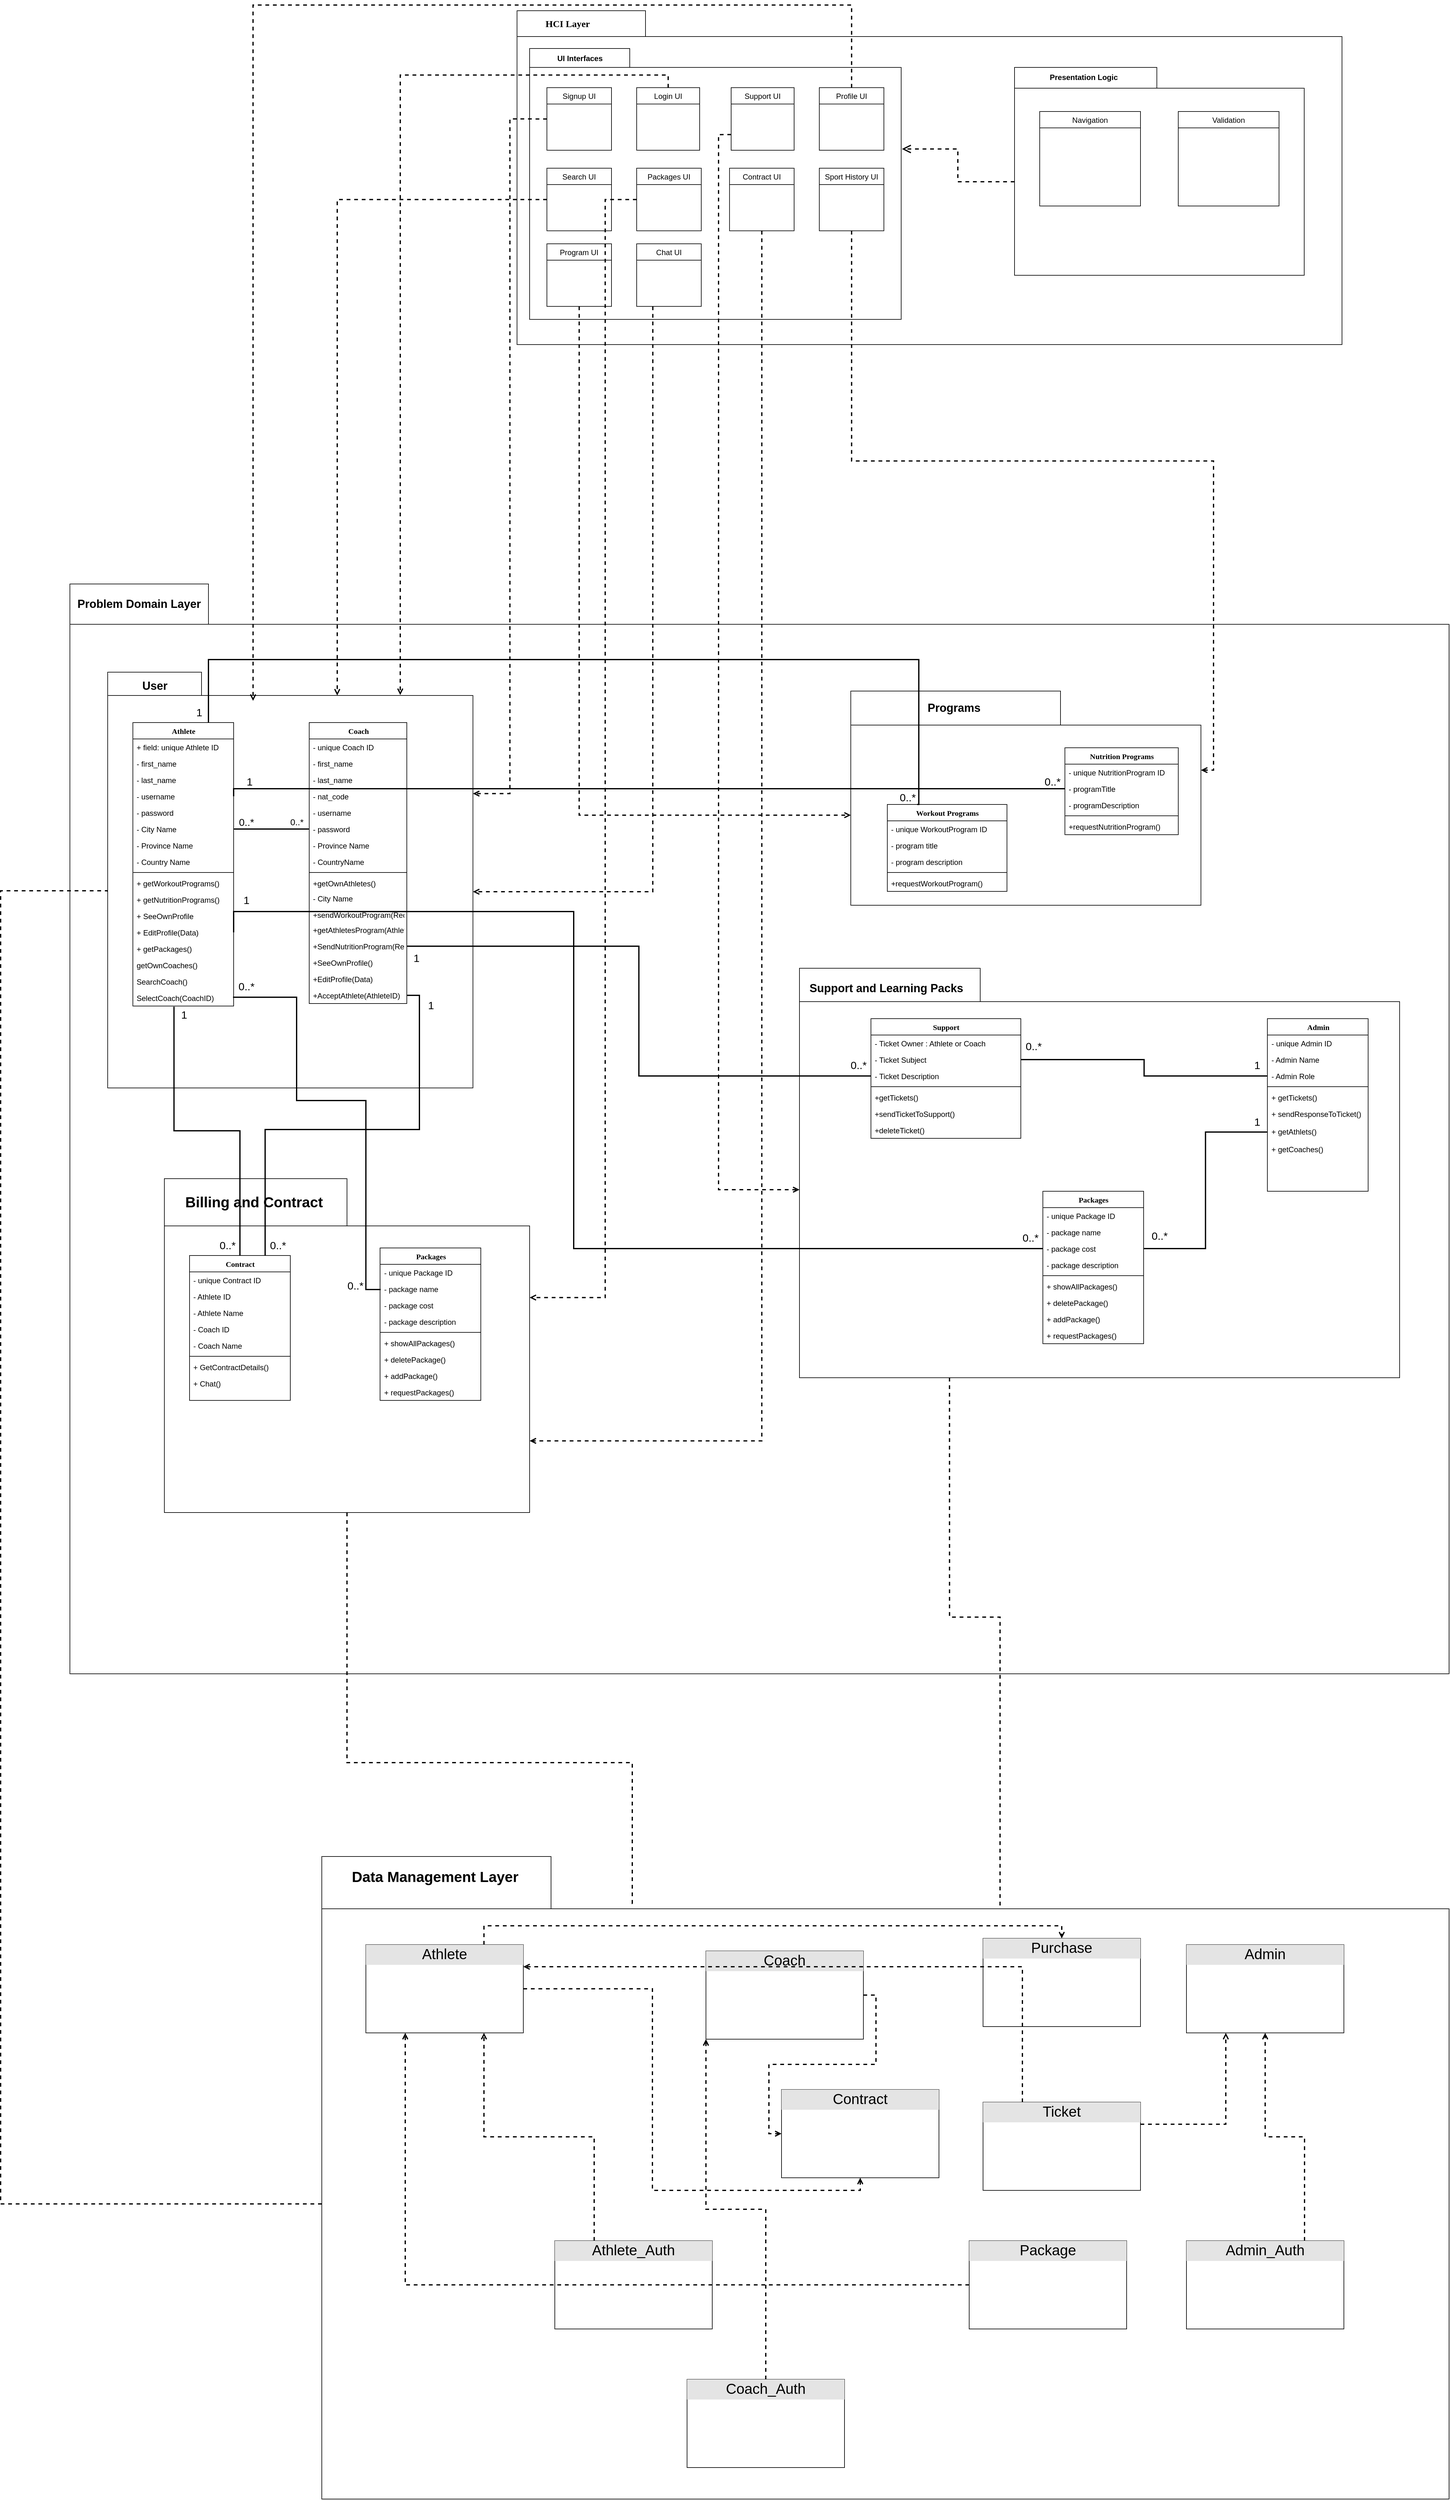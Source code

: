 <mxfile version="12.5.8" type="github">
  <diagram name="Page-1" id="b5b7bab2-c9e2-2cf4-8b2a-24fd1a2a6d21">
    <mxGraphModel dx="4979" dy="3361" grid="1" gridSize="10" guides="1" tooltips="1" connect="1" arrows="1" fold="1" page="1" pageScale="1" pageWidth="827" pageHeight="1169" background="#ffffff" math="0" shadow="0">
      <root>
        <mxCell id="0"/>
        <mxCell id="1" parent="0"/>
        <mxCell id="LJv96EUOWv_tqTswNUqL-78" value="" style="shape=folder;fontStyle=1;spacingTop=10;tabWidth=333;tabHeight=54;tabPosition=left;html=1;fontSize=18;" vertex="1" parent="1">
          <mxGeometry x="1270" y="770" width="556" height="340" as="geometry"/>
        </mxCell>
        <mxCell id="tYp6Sg9qTfao6b7lQUXx-10" value="" style="group" parent="1" vertex="1" connectable="0">
          <mxGeometry x="760" y="-250" width="590" height="430" as="geometry"/>
        </mxCell>
        <mxCell id="tYp6Sg9qTfao6b7lQUXx-4" value="" style="shape=folder;fontStyle=1;spacingTop=10;tabWidth=159;tabHeight=30;tabPosition=left;html=1;" parent="tYp6Sg9qTfao6b7lQUXx-10" vertex="1">
          <mxGeometry width="590" height="430" as="geometry"/>
        </mxCell>
        <mxCell id="tYp6Sg9qTfao6b7lQUXx-9" value="UI Interfaces" style="text;align=center;fontStyle=1;verticalAlign=middle;spacingLeft=3;spacingRight=3;strokeColor=none;rotatable=0;points=[[0,0.5],[1,0.5]];portConstraint=eastwest;" parent="tYp6Sg9qTfao6b7lQUXx-10" vertex="1">
          <mxGeometry width="160" height="30" as="geometry"/>
        </mxCell>
        <mxCell id="tYp6Sg9qTfao6b7lQUXx-32" value="Signup UI" style="swimlane;fontStyle=0;childLayout=stackLayout;horizontal=1;startSize=26;fillColor=none;horizontalStack=0;resizeParent=1;resizeParentMax=0;resizeLast=0;collapsible=1;marginBottom=0;" parent="tYp6Sg9qTfao6b7lQUXx-10" vertex="1">
          <mxGeometry x="27.44" y="62.121" width="102.56" height="99.394" as="geometry">
            <mxRectangle x="20" y="50" width="90" height="26" as="alternateBounds"/>
          </mxGeometry>
        </mxCell>
        <mxCell id="tYp6Sg9qTfao6b7lQUXx-38" value="Login UI" style="swimlane;fontStyle=0;childLayout=stackLayout;horizontal=1;startSize=26;fillColor=none;horizontalStack=0;resizeParent=1;resizeParentMax=0;resizeLast=0;collapsible=1;marginBottom=0;" parent="tYp6Sg9qTfao6b7lQUXx-10" vertex="1">
          <mxGeometry x="170" y="62.121" width="100" height="99.394" as="geometry">
            <mxRectangle x="20" y="50" width="90" height="26" as="alternateBounds"/>
          </mxGeometry>
        </mxCell>
        <mxCell id="tYp6Sg9qTfao6b7lQUXx-39" value="Profile UI" style="swimlane;fontStyle=0;childLayout=stackLayout;horizontal=1;startSize=26;fillColor=none;horizontalStack=0;resizeParent=1;resizeParentMax=0;resizeLast=0;collapsible=1;marginBottom=0;" parent="tYp6Sg9qTfao6b7lQUXx-10" vertex="1">
          <mxGeometry x="460" y="62.121" width="102.56" height="99.394" as="geometry">
            <mxRectangle x="20" y="50" width="90" height="26" as="alternateBounds"/>
          </mxGeometry>
        </mxCell>
        <mxCell id="tYp6Sg9qTfao6b7lQUXx-40" value="Support UI" style="swimlane;fontStyle=0;childLayout=stackLayout;horizontal=1;startSize=26;fillColor=none;horizontalStack=0;resizeParent=1;resizeParentMax=0;resizeLast=0;collapsible=1;marginBottom=0;" parent="tYp6Sg9qTfao6b7lQUXx-10" vertex="1">
          <mxGeometry x="320" y="62.121" width="100" height="99.394" as="geometry">
            <mxRectangle x="20" y="50" width="90" height="26" as="alternateBounds"/>
          </mxGeometry>
        </mxCell>
        <mxCell id="tYp6Sg9qTfao6b7lQUXx-42" value="Search UI" style="swimlane;fontStyle=0;childLayout=stackLayout;horizontal=1;startSize=26;fillColor=none;horizontalStack=0;resizeParent=1;resizeParentMax=0;resizeLast=0;collapsible=1;marginBottom=0;" parent="tYp6Sg9qTfao6b7lQUXx-10" vertex="1">
          <mxGeometry x="27.44" y="190.002" width="102.56" height="99.394" as="geometry">
            <mxRectangle x="20" y="50" width="90" height="26" as="alternateBounds"/>
          </mxGeometry>
        </mxCell>
        <mxCell id="tYp6Sg9qTfao6b7lQUXx-43" value="Packages UI" style="swimlane;fontStyle=0;childLayout=stackLayout;horizontal=1;startSize=26;fillColor=none;horizontalStack=0;resizeParent=1;resizeParentMax=0;resizeLast=0;collapsible=1;marginBottom=0;" parent="tYp6Sg9qTfao6b7lQUXx-10" vertex="1">
          <mxGeometry x="170" y="190.002" width="102.56" height="99.394" as="geometry">
            <mxRectangle x="20" y="50" width="90" height="26" as="alternateBounds"/>
          </mxGeometry>
        </mxCell>
        <mxCell id="tYp6Sg9qTfao6b7lQUXx-50" value="Contract UI" style="swimlane;fontStyle=0;childLayout=stackLayout;horizontal=1;startSize=26;fillColor=none;horizontalStack=0;resizeParent=1;resizeParentMax=0;resizeLast=0;collapsible=1;marginBottom=0;" parent="tYp6Sg9qTfao6b7lQUXx-10" vertex="1">
          <mxGeometry x="317.44" y="190.002" width="102.56" height="99.394" as="geometry">
            <mxRectangle x="20" y="50" width="90" height="26" as="alternateBounds"/>
          </mxGeometry>
        </mxCell>
        <mxCell id="tYp6Sg9qTfao6b7lQUXx-52" value="Sport History UI" style="swimlane;fontStyle=0;childLayout=stackLayout;horizontal=1;startSize=26;fillColor=none;horizontalStack=0;resizeParent=1;resizeParentMax=0;resizeLast=0;collapsible=1;marginBottom=0;" parent="tYp6Sg9qTfao6b7lQUXx-10" vertex="1">
          <mxGeometry x="460" y="190.002" width="102.56" height="99.394" as="geometry">
            <mxRectangle x="20" y="50" width="90" height="26" as="alternateBounds"/>
          </mxGeometry>
        </mxCell>
        <mxCell id="LJv96EUOWv_tqTswNUqL-1" value="Program UI" style="swimlane;fontStyle=0;childLayout=stackLayout;horizontal=1;startSize=26;fillColor=none;horizontalStack=0;resizeParent=1;resizeParentMax=0;resizeLast=0;collapsible=1;marginBottom=0;" vertex="1" parent="tYp6Sg9qTfao6b7lQUXx-10">
          <mxGeometry x="27.44" y="310.002" width="102.56" height="99.394" as="geometry">
            <mxRectangle x="20" y="50" width="90" height="26" as="alternateBounds"/>
          </mxGeometry>
        </mxCell>
        <mxCell id="LJv96EUOWv_tqTswNUqL-2" value="Chat UI" style="swimlane;fontStyle=0;childLayout=stackLayout;horizontal=1;startSize=26;fillColor=none;horizontalStack=0;resizeParent=1;resizeParentMax=0;resizeLast=0;collapsible=1;marginBottom=0;" vertex="1" parent="tYp6Sg9qTfao6b7lQUXx-10">
          <mxGeometry x="170.0" y="310.002" width="102.56" height="99.394" as="geometry">
            <mxRectangle x="20" y="50" width="90" height="26" as="alternateBounds"/>
          </mxGeometry>
        </mxCell>
        <mxCell id="tYp6Sg9qTfao6b7lQUXx-46" value="" style="group" parent="1" vertex="1" connectable="0">
          <mxGeometry x="1530" y="-220" width="460" height="330" as="geometry"/>
        </mxCell>
        <mxCell id="tYp6Sg9qTfao6b7lQUXx-5" value="" style="shape=folder;fontStyle=1;spacingTop=10;tabWidth=226;tabHeight=33;tabPosition=left;html=1;" parent="tYp6Sg9qTfao6b7lQUXx-46" vertex="1">
          <mxGeometry width="460.0" height="330" as="geometry"/>
        </mxCell>
        <mxCell id="tYp6Sg9qTfao6b7lQUXx-45" value="Presentation Logic" style="text;align=center;fontStyle=1;verticalAlign=middle;spacingLeft=3;spacingRight=3;strokeColor=none;rotatable=0;points=[[0,0.5],[1,0.5]];portConstraint=eastwest;" parent="tYp6Sg9qTfao6b7lQUXx-46" vertex="1">
          <mxGeometry width="220" height="30" as="geometry"/>
        </mxCell>
        <mxCell id="tYp6Sg9qTfao6b7lQUXx-53" value="Navigation" style="swimlane;fontStyle=0;childLayout=stackLayout;horizontal=1;startSize=26;fillColor=none;horizontalStack=0;resizeParent=1;resizeParentMax=0;resizeLast=0;collapsible=1;marginBottom=0;" parent="tYp6Sg9qTfao6b7lQUXx-46" vertex="1">
          <mxGeometry x="40" y="70" width="160" height="150" as="geometry">
            <mxRectangle x="20" y="50" width="90" height="26" as="alternateBounds"/>
          </mxGeometry>
        </mxCell>
        <mxCell id="tYp6Sg9qTfao6b7lQUXx-54" value="Validation" style="swimlane;fontStyle=0;childLayout=stackLayout;horizontal=1;startSize=26;fillColor=none;horizontalStack=0;resizeParent=1;resizeParentMax=0;resizeLast=0;collapsible=1;marginBottom=0;" parent="tYp6Sg9qTfao6b7lQUXx-46" vertex="1">
          <mxGeometry x="260" y="70" width="160" height="150" as="geometry">
            <mxRectangle x="20" y="50" width="90" height="26" as="alternateBounds"/>
          </mxGeometry>
        </mxCell>
        <mxCell id="tYp6Sg9qTfao6b7lQUXx-49" style="edgeStyle=orthogonalEdgeStyle;rounded=0;orthogonalLoop=1;jettySize=auto;html=1;exitX=0;exitY=0;exitDx=0;exitDy=181.5;exitPerimeter=0;entryX=1.002;entryY=0.371;entryDx=0;entryDy=0;entryPerimeter=0;dashed=1;endArrow=open;endFill=0;endSize=10;strokeWidth=2;" parent="1" source="tYp6Sg9qTfao6b7lQUXx-5" target="tYp6Sg9qTfao6b7lQUXx-4" edge="1">
          <mxGeometry relative="1" as="geometry"/>
        </mxCell>
        <mxCell id="tYp6Sg9qTfao6b7lQUXx-55" value="" style="shape=folder;fontStyle=1;spacingTop=10;tabWidth=220;tabHeight=64;tabPosition=left;html=1;rounded=0;shadow=0;comic=0;labelBackgroundColor=none;strokeWidth=1;fillColor=none;fontFamily=Verdana;fontSize=10;align=center;" parent="1" vertex="1">
          <mxGeometry x="30" y="600" width="2190" height="1730" as="geometry"/>
        </mxCell>
        <mxCell id="tYp6Sg9qTfao6b7lQUXx-57" value="Problem Domain Layer" style="text;align=center;fontStyle=1;verticalAlign=middle;spacingLeft=3;spacingRight=3;strokeColor=none;rotatable=0;points=[[0,0.5],[1,0.5]];portConstraint=eastwest;fontSize=18;" parent="1" vertex="1">
          <mxGeometry x="30" y="600" width="220" height="60" as="geometry"/>
        </mxCell>
        <mxCell id="6e0c8c40b5770093-72" value="" style="shape=folder;fontStyle=1;spacingTop=10;tabWidth=204;tabHeight=41;tabPosition=left;html=1;rounded=0;shadow=0;comic=0;labelBackgroundColor=none;strokeWidth=1;fillColor=none;fontFamily=Verdana;fontSize=10;align=center;" parent="1" vertex="1">
          <mxGeometry x="740" y="-310" width="1310" height="530" as="geometry"/>
        </mxCell>
        <mxCell id="6e0c8c40b5770093-73" value="&lt;b&gt;&lt;font style=&quot;font-size: 15px&quot;&gt;HCI Layer&lt;/font&gt;&lt;/b&gt;" style="text;html=1;align=center;verticalAlign=top;spacingTop=-4;fontSize=10;fontFamily=Verdana" parent="1" vertex="1">
          <mxGeometry x="720" y="-300.667" width="200" height="28.0" as="geometry"/>
        </mxCell>
        <mxCell id="LJv96EUOWv_tqTswNUqL-227" style="edgeStyle=orthogonalEdgeStyle;rounded=0;orthogonalLoop=1;jettySize=auto;html=1;exitX=0;exitY=0;exitDx=0;exitDy=348.5;exitPerimeter=0;entryX=0;entryY=0;entryDx=0;entryDy=551.5;entryPerimeter=0;dashed=1;endArrow=none;endFill=0;strokeWidth=2;fontSize=17;" edge="1" parent="1" source="LJv96EUOWv_tqTswNUqL-40" target="LJv96EUOWv_tqTswNUqL-144">
          <mxGeometry relative="1" as="geometry">
            <Array as="points">
              <mxPoint x="-80" y="1087"/>
              <mxPoint x="-80" y="3171"/>
            </Array>
          </mxGeometry>
        </mxCell>
        <mxCell id="LJv96EUOWv_tqTswNUqL-40" value="" style="shape=folder;fontStyle=1;spacingTop=10;tabWidth=149;tabHeight=37;tabPosition=left;html=1;fontSize=18;" vertex="1" parent="1">
          <mxGeometry x="90" y="740" width="580" height="660" as="geometry"/>
        </mxCell>
        <mxCell id="LJv96EUOWv_tqTswNUqL-41" value="User" style="text;align=center;fontStyle=1;verticalAlign=middle;spacingLeft=3;spacingRight=3;strokeColor=none;rotatable=0;points=[[0,0.5],[1,0.5]];portConstraint=eastwest;fontSize=18;" vertex="1" parent="1">
          <mxGeometry x="90" y="740" width="150" height="40" as="geometry"/>
        </mxCell>
        <mxCell id="LJv96EUOWv_tqTswNUqL-203" style="edgeStyle=orthogonalEdgeStyle;rounded=0;orthogonalLoop=1;jettySize=auto;html=1;exitX=0.75;exitY=0;exitDx=0;exitDy=0;entryX=0.25;entryY=0;entryDx=0;entryDy=0;endArrow=none;endFill=0;strokeWidth=2;fontSize=17;" edge="1" parent="1" source="LJv96EUOWv_tqTswNUqL-42" target="LJv96EUOWv_tqTswNUqL-80">
          <mxGeometry relative="1" as="geometry">
            <Array as="points">
              <mxPoint x="250" y="720"/>
              <mxPoint x="1378" y="720"/>
            </Array>
          </mxGeometry>
        </mxCell>
        <mxCell id="LJv96EUOWv_tqTswNUqL-42" value="Athlete" style="swimlane;html=1;fontStyle=1;align=center;verticalAlign=top;childLayout=stackLayout;horizontal=1;startSize=26;horizontalStack=0;resizeParent=1;resizeLast=0;collapsible=1;marginBottom=0;swimlaneFillColor=#ffffff;rounded=0;shadow=0;comic=0;labelBackgroundColor=none;strokeWidth=1;fillColor=none;fontFamily=Verdana;fontSize=12" vertex="1" parent="1">
          <mxGeometry x="130" y="820" width="160" height="450" as="geometry"/>
        </mxCell>
        <mxCell id="LJv96EUOWv_tqTswNUqL-43" value="+ field: unique Athlete ID" style="text;html=1;strokeColor=none;fillColor=none;align=left;verticalAlign=top;spacingLeft=4;spacingRight=4;whiteSpace=wrap;overflow=hidden;rotatable=0;points=[[0,0.5],[1,0.5]];portConstraint=eastwest;" vertex="1" parent="LJv96EUOWv_tqTswNUqL-42">
          <mxGeometry y="26" width="160" height="26" as="geometry"/>
        </mxCell>
        <mxCell id="LJv96EUOWv_tqTswNUqL-44" value="- first_name" style="text;html=1;strokeColor=none;fillColor=none;align=left;verticalAlign=top;spacingLeft=4;spacingRight=4;whiteSpace=wrap;overflow=hidden;rotatable=0;points=[[0,0.5],[1,0.5]];portConstraint=eastwest;" vertex="1" parent="LJv96EUOWv_tqTswNUqL-42">
          <mxGeometry y="52" width="160" height="26" as="geometry"/>
        </mxCell>
        <mxCell id="LJv96EUOWv_tqTswNUqL-45" value="- last_name" style="text;html=1;strokeColor=none;fillColor=none;align=left;verticalAlign=top;spacingLeft=4;spacingRight=4;whiteSpace=wrap;overflow=hidden;rotatable=0;points=[[0,0.5],[1,0.5]];portConstraint=eastwest;" vertex="1" parent="LJv96EUOWv_tqTswNUqL-42">
          <mxGeometry y="78" width="160" height="26" as="geometry"/>
        </mxCell>
        <mxCell id="LJv96EUOWv_tqTswNUqL-46" value="- username" style="text;html=1;strokeColor=none;fillColor=none;align=left;verticalAlign=top;spacingLeft=4;spacingRight=4;whiteSpace=wrap;overflow=hidden;rotatable=0;points=[[0,0.5],[1,0.5]];portConstraint=eastwest;" vertex="1" parent="LJv96EUOWv_tqTswNUqL-42">
          <mxGeometry y="104" width="160" height="26" as="geometry"/>
        </mxCell>
        <mxCell id="LJv96EUOWv_tqTswNUqL-47" value="- password" style="text;html=1;strokeColor=none;fillColor=none;align=left;verticalAlign=top;spacingLeft=4;spacingRight=4;whiteSpace=wrap;overflow=hidden;rotatable=0;points=[[0,0.5],[1,0.5]];portConstraint=eastwest;" vertex="1" parent="LJv96EUOWv_tqTswNUqL-42">
          <mxGeometry y="130" width="160" height="26" as="geometry"/>
        </mxCell>
        <mxCell id="LJv96EUOWv_tqTswNUqL-48" value="- City Name" style="text;html=1;strokeColor=none;fillColor=none;align=left;verticalAlign=top;spacingLeft=4;spacingRight=4;whiteSpace=wrap;overflow=hidden;rotatable=0;points=[[0,0.5],[1,0.5]];portConstraint=eastwest;" vertex="1" parent="LJv96EUOWv_tqTswNUqL-42">
          <mxGeometry y="156" width="160" height="26" as="geometry"/>
        </mxCell>
        <mxCell id="LJv96EUOWv_tqTswNUqL-49" value="- Province Name" style="text;html=1;strokeColor=none;fillColor=none;align=left;verticalAlign=top;spacingLeft=4;spacingRight=4;whiteSpace=wrap;overflow=hidden;rotatable=0;points=[[0,0.5],[1,0.5]];portConstraint=eastwest;" vertex="1" parent="LJv96EUOWv_tqTswNUqL-42">
          <mxGeometry y="182" width="160" height="26" as="geometry"/>
        </mxCell>
        <mxCell id="LJv96EUOWv_tqTswNUqL-50" value="- Country Name" style="text;html=1;strokeColor=none;fillColor=none;align=left;verticalAlign=top;spacingLeft=4;spacingRight=4;whiteSpace=wrap;overflow=hidden;rotatable=0;points=[[0,0.5],[1,0.5]];portConstraint=eastwest;" vertex="1" parent="LJv96EUOWv_tqTswNUqL-42">
          <mxGeometry y="208" width="160" height="26" as="geometry"/>
        </mxCell>
        <mxCell id="LJv96EUOWv_tqTswNUqL-51" value="" style="line;html=1;strokeWidth=1;fillColor=none;align=left;verticalAlign=middle;spacingTop=-1;spacingLeft=3;spacingRight=3;rotatable=0;labelPosition=right;points=[];portConstraint=eastwest;" vertex="1" parent="LJv96EUOWv_tqTswNUqL-42">
          <mxGeometry y="234" width="160" height="8" as="geometry"/>
        </mxCell>
        <mxCell id="LJv96EUOWv_tqTswNUqL-52" value="+ getWorkoutPrograms()" style="text;html=1;strokeColor=none;fillColor=none;align=left;verticalAlign=top;spacingLeft=4;spacingRight=4;whiteSpace=wrap;overflow=hidden;rotatable=0;points=[[0,0.5],[1,0.5]];portConstraint=eastwest;" vertex="1" parent="LJv96EUOWv_tqTswNUqL-42">
          <mxGeometry y="242" width="160" height="26" as="geometry"/>
        </mxCell>
        <mxCell id="LJv96EUOWv_tqTswNUqL-53" value="+ getNutritionPrograms()" style="text;html=1;strokeColor=none;fillColor=none;align=left;verticalAlign=top;spacingLeft=4;spacingRight=4;whiteSpace=wrap;overflow=hidden;rotatable=0;points=[[0,0.5],[1,0.5]];portConstraint=eastwest;" vertex="1" parent="LJv96EUOWv_tqTswNUqL-42">
          <mxGeometry y="268" width="160" height="26" as="geometry"/>
        </mxCell>
        <mxCell id="LJv96EUOWv_tqTswNUqL-54" value="+ SeeOwnProfile" style="text;html=1;strokeColor=none;fillColor=none;align=left;verticalAlign=top;spacingLeft=4;spacingRight=4;whiteSpace=wrap;overflow=hidden;rotatable=0;points=[[0,0.5],[1,0.5]];portConstraint=eastwest;" vertex="1" parent="LJv96EUOWv_tqTswNUqL-42">
          <mxGeometry y="294" width="160" height="26" as="geometry"/>
        </mxCell>
        <mxCell id="LJv96EUOWv_tqTswNUqL-55" value="+ EditProfile(Data)" style="text;html=1;strokeColor=none;fillColor=none;align=left;verticalAlign=top;spacingLeft=4;spacingRight=4;whiteSpace=wrap;overflow=hidden;rotatable=0;points=[[0,0.5],[1,0.5]];portConstraint=eastwest;" vertex="1" parent="LJv96EUOWv_tqTswNUqL-42">
          <mxGeometry y="320" width="160" height="26" as="geometry"/>
        </mxCell>
        <mxCell id="LJv96EUOWv_tqTswNUqL-56" value="+ getPackages()" style="text;html=1;strokeColor=none;fillColor=none;align=left;verticalAlign=top;spacingLeft=4;spacingRight=4;whiteSpace=wrap;overflow=hidden;rotatable=0;points=[[0,0.5],[1,0.5]];portConstraint=eastwest;" vertex="1" parent="LJv96EUOWv_tqTswNUqL-42">
          <mxGeometry y="346" width="160" height="26" as="geometry"/>
        </mxCell>
        <mxCell id="LJv96EUOWv_tqTswNUqL-57" value="getOwnCoaches()" style="text;html=1;strokeColor=none;fillColor=none;align=left;verticalAlign=top;spacingLeft=4;spacingRight=4;whiteSpace=wrap;overflow=hidden;rotatable=0;points=[[0,0.5],[1,0.5]];portConstraint=eastwest;" vertex="1" parent="LJv96EUOWv_tqTswNUqL-42">
          <mxGeometry y="372" width="160" height="26" as="geometry"/>
        </mxCell>
        <mxCell id="LJv96EUOWv_tqTswNUqL-58" value="SearchCoach()" style="text;html=1;strokeColor=none;fillColor=none;align=left;verticalAlign=top;spacingLeft=4;spacingRight=4;whiteSpace=wrap;overflow=hidden;rotatable=0;points=[[0,0.5],[1,0.5]];portConstraint=eastwest;" vertex="1" parent="LJv96EUOWv_tqTswNUqL-42">
          <mxGeometry y="398" width="160" height="26" as="geometry"/>
        </mxCell>
        <mxCell id="LJv96EUOWv_tqTswNUqL-59" value="SelectCoach(CoachID)" style="text;html=1;strokeColor=none;fillColor=none;align=left;verticalAlign=top;spacingLeft=4;spacingRight=4;whiteSpace=wrap;overflow=hidden;rotatable=0;points=[[0,0.5],[1,0.5]];portConstraint=eastwest;" vertex="1" parent="LJv96EUOWv_tqTswNUqL-42">
          <mxGeometry y="424" width="160" height="26" as="geometry"/>
        </mxCell>
        <mxCell id="LJv96EUOWv_tqTswNUqL-60" value="Coach" style="swimlane;html=1;fontStyle=1;align=center;verticalAlign=top;childLayout=stackLayout;horizontal=1;startSize=26;horizontalStack=0;resizeParent=1;resizeLast=0;collapsible=1;marginBottom=0;swimlaneFillColor=#ffffff;rounded=0;shadow=0;comic=0;labelBackgroundColor=none;strokeWidth=1;fillColor=none;fontFamily=Verdana;fontSize=12" vertex="1" parent="1">
          <mxGeometry x="410" y="820" width="155" height="446" as="geometry"/>
        </mxCell>
        <mxCell id="LJv96EUOWv_tqTswNUqL-61" value="- unique Coach ID" style="text;html=1;strokeColor=none;fillColor=none;align=left;verticalAlign=top;spacingLeft=4;spacingRight=4;whiteSpace=wrap;overflow=hidden;rotatable=0;points=[[0,0.5],[1,0.5]];portConstraint=eastwest;" vertex="1" parent="LJv96EUOWv_tqTswNUqL-60">
          <mxGeometry y="26" width="155" height="26" as="geometry"/>
        </mxCell>
        <mxCell id="LJv96EUOWv_tqTswNUqL-62" value="- first_name" style="text;html=1;strokeColor=none;fillColor=none;align=left;verticalAlign=top;spacingLeft=4;spacingRight=4;whiteSpace=wrap;overflow=hidden;rotatable=0;points=[[0,0.5],[1,0.5]];portConstraint=eastwest;" vertex="1" parent="LJv96EUOWv_tqTswNUqL-60">
          <mxGeometry y="52" width="155" height="26" as="geometry"/>
        </mxCell>
        <mxCell id="LJv96EUOWv_tqTswNUqL-63" value="- last_name" style="text;html=1;strokeColor=none;fillColor=none;align=left;verticalAlign=top;spacingLeft=4;spacingRight=4;whiteSpace=wrap;overflow=hidden;rotatable=0;points=[[0,0.5],[1,0.5]];portConstraint=eastwest;" vertex="1" parent="LJv96EUOWv_tqTswNUqL-60">
          <mxGeometry y="78" width="155" height="26" as="geometry"/>
        </mxCell>
        <mxCell id="LJv96EUOWv_tqTswNUqL-64" value="- nat_code" style="text;html=1;strokeColor=none;fillColor=none;align=left;verticalAlign=top;spacingLeft=4;spacingRight=4;whiteSpace=wrap;overflow=hidden;rotatable=0;points=[[0,0.5],[1,0.5]];portConstraint=eastwest;" vertex="1" parent="LJv96EUOWv_tqTswNUqL-60">
          <mxGeometry y="104" width="155" height="26" as="geometry"/>
        </mxCell>
        <mxCell id="LJv96EUOWv_tqTswNUqL-65" value="- username" style="text;html=1;strokeColor=none;fillColor=none;align=left;verticalAlign=top;spacingLeft=4;spacingRight=4;whiteSpace=wrap;overflow=hidden;rotatable=0;points=[[0,0.5],[1,0.5]];portConstraint=eastwest;" vertex="1" parent="LJv96EUOWv_tqTswNUqL-60">
          <mxGeometry y="130" width="155" height="26" as="geometry"/>
        </mxCell>
        <mxCell id="LJv96EUOWv_tqTswNUqL-66" value="- password" style="text;html=1;strokeColor=none;fillColor=none;align=left;verticalAlign=top;spacingLeft=4;spacingRight=4;whiteSpace=wrap;overflow=hidden;rotatable=0;points=[[0,0.5],[1,0.5]];portConstraint=eastwest;" vertex="1" parent="LJv96EUOWv_tqTswNUqL-60">
          <mxGeometry y="156" width="155" height="26" as="geometry"/>
        </mxCell>
        <mxCell id="LJv96EUOWv_tqTswNUqL-68" value="- Province Name" style="text;html=1;strokeColor=none;fillColor=none;align=left;verticalAlign=top;spacingLeft=4;spacingRight=4;whiteSpace=wrap;overflow=hidden;rotatable=0;points=[[0,0.5],[1,0.5]];portConstraint=eastwest;" vertex="1" parent="LJv96EUOWv_tqTswNUqL-60">
          <mxGeometry y="182" width="155" height="26" as="geometry"/>
        </mxCell>
        <mxCell id="LJv96EUOWv_tqTswNUqL-69" value="- CountryName" style="text;html=1;strokeColor=none;fillColor=none;align=left;verticalAlign=top;spacingLeft=4;spacingRight=4;whiteSpace=wrap;overflow=hidden;rotatable=0;points=[[0,0.5],[1,0.5]];portConstraint=eastwest;" vertex="1" parent="LJv96EUOWv_tqTswNUqL-60">
          <mxGeometry y="208" width="155" height="26" as="geometry"/>
        </mxCell>
        <mxCell id="LJv96EUOWv_tqTswNUqL-70" value="" style="line;html=1;strokeWidth=1;fillColor=none;align=left;verticalAlign=middle;spacingTop=-1;spacingLeft=3;spacingRight=3;rotatable=0;labelPosition=right;points=[];portConstraint=eastwest;" vertex="1" parent="LJv96EUOWv_tqTswNUqL-60">
          <mxGeometry y="234" width="155" height="8" as="geometry"/>
        </mxCell>
        <mxCell id="LJv96EUOWv_tqTswNUqL-71" value="+getOwnAthletes()" style="text;html=1;strokeColor=none;fillColor=none;align=left;verticalAlign=top;spacingLeft=4;spacingRight=4;whiteSpace=wrap;overflow=hidden;rotatable=0;points=[[0,0.5],[1,0.5]];portConstraint=eastwest;" vertex="1" parent="LJv96EUOWv_tqTswNUqL-60">
          <mxGeometry y="242" width="155" height="24" as="geometry"/>
        </mxCell>
        <mxCell id="LJv96EUOWv_tqTswNUqL-67" value="- City Name" style="text;html=1;strokeColor=none;fillColor=none;align=left;verticalAlign=top;spacingLeft=4;spacingRight=4;whiteSpace=wrap;overflow=hidden;rotatable=0;points=[[0,0.5],[1,0.5]];portConstraint=eastwest;" vertex="1" parent="LJv96EUOWv_tqTswNUqL-60">
          <mxGeometry y="266" width="155" height="26" as="geometry"/>
        </mxCell>
        <mxCell id="LJv96EUOWv_tqTswNUqL-72" value="+sendWorkoutProgram(RequestID)" style="text;html=1;strokeColor=none;fillColor=none;align=left;verticalAlign=top;spacingLeft=4;spacingRight=4;whiteSpace=wrap;overflow=hidden;rotatable=0;points=[[0,0.5],[1,0.5]];portConstraint=eastwest;" vertex="1" parent="LJv96EUOWv_tqTswNUqL-60">
          <mxGeometry y="292" width="155" height="24" as="geometry"/>
        </mxCell>
        <mxCell id="LJv96EUOWv_tqTswNUqL-73" value="+getAthletesProgram(AthleteID)" style="text;html=1;strokeColor=none;fillColor=none;align=left;verticalAlign=top;spacingLeft=4;spacingRight=4;whiteSpace=wrap;overflow=hidden;rotatable=0;points=[[0,0.5],[1,0.5]];portConstraint=eastwest;" vertex="1" parent="LJv96EUOWv_tqTswNUqL-60">
          <mxGeometry y="316" width="155" height="26" as="geometry"/>
        </mxCell>
        <mxCell id="LJv96EUOWv_tqTswNUqL-74" value="+SendNutritionProgram(RequestID)" style="text;html=1;strokeColor=none;fillColor=none;align=left;verticalAlign=top;spacingLeft=4;spacingRight=4;whiteSpace=wrap;overflow=hidden;rotatable=0;points=[[0,0.5],[1,0.5]];portConstraint=eastwest;" vertex="1" parent="LJv96EUOWv_tqTswNUqL-60">
          <mxGeometry y="342" width="155" height="26" as="geometry"/>
        </mxCell>
        <mxCell id="LJv96EUOWv_tqTswNUqL-75" value="+SeeOwnProfile()" style="text;html=1;strokeColor=none;fillColor=none;align=left;verticalAlign=top;spacingLeft=4;spacingRight=4;whiteSpace=wrap;overflow=hidden;rotatable=0;points=[[0,0.5],[1,0.5]];portConstraint=eastwest;" vertex="1" parent="LJv96EUOWv_tqTswNUqL-60">
          <mxGeometry y="368" width="155" height="26" as="geometry"/>
        </mxCell>
        <mxCell id="LJv96EUOWv_tqTswNUqL-76" value="+EditProfile(Data)" style="text;html=1;strokeColor=none;fillColor=none;align=left;verticalAlign=top;spacingLeft=4;spacingRight=4;whiteSpace=wrap;overflow=hidden;rotatable=0;points=[[0,0.5],[1,0.5]];portConstraint=eastwest;" vertex="1" parent="LJv96EUOWv_tqTswNUqL-60">
          <mxGeometry y="394" width="155" height="26" as="geometry"/>
        </mxCell>
        <mxCell id="LJv96EUOWv_tqTswNUqL-77" value="+AcceptAthlete(AthleteID)" style="text;html=1;strokeColor=none;fillColor=none;align=left;verticalAlign=top;spacingLeft=4;spacingRight=4;whiteSpace=wrap;overflow=hidden;rotatable=0;points=[[0,0.5],[1,0.5]];portConstraint=eastwest;" vertex="1" parent="LJv96EUOWv_tqTswNUqL-60">
          <mxGeometry y="420" width="155" height="26" as="geometry"/>
        </mxCell>
        <mxCell id="LJv96EUOWv_tqTswNUqL-79" value="Programs" style="text;align=center;fontStyle=1;verticalAlign=middle;spacingLeft=3;spacingRight=3;strokeColor=none;rotatable=0;points=[[0,0.5],[1,0.5]];portConstraint=eastwest;fontSize=18;" vertex="1" parent="1">
          <mxGeometry x="1270" y="770" width="328" height="50" as="geometry"/>
        </mxCell>
        <mxCell id="LJv96EUOWv_tqTswNUqL-80" value="Workout Programs" style="swimlane;html=1;fontStyle=1;align=center;verticalAlign=top;childLayout=stackLayout;horizontal=1;startSize=26;horizontalStack=0;resizeParent=1;resizeLast=0;collapsible=1;marginBottom=0;swimlaneFillColor=#ffffff;rounded=0;shadow=0;comic=0;labelBackgroundColor=none;strokeWidth=1;fillColor=none;fontFamily=Verdana;fontSize=12" vertex="1" parent="1">
          <mxGeometry x="1328" y="950" width="190" height="138" as="geometry"/>
        </mxCell>
        <mxCell id="LJv96EUOWv_tqTswNUqL-81" value="- unique&amp;nbsp;WorkoutProgram ID" style="text;html=1;strokeColor=none;fillColor=none;align=left;verticalAlign=top;spacingLeft=4;spacingRight=4;whiteSpace=wrap;overflow=hidden;rotatable=0;points=[[0,0.5],[1,0.5]];portConstraint=eastwest;" vertex="1" parent="LJv96EUOWv_tqTswNUqL-80">
          <mxGeometry y="26" width="190" height="26" as="geometry"/>
        </mxCell>
        <mxCell id="LJv96EUOWv_tqTswNUqL-82" value="- program title" style="text;html=1;strokeColor=none;fillColor=none;align=left;verticalAlign=top;spacingLeft=4;spacingRight=4;whiteSpace=wrap;overflow=hidden;rotatable=0;points=[[0,0.5],[1,0.5]];portConstraint=eastwest;" vertex="1" parent="LJv96EUOWv_tqTswNUqL-80">
          <mxGeometry y="52" width="190" height="26" as="geometry"/>
        </mxCell>
        <mxCell id="LJv96EUOWv_tqTswNUqL-83" value="- program description" style="text;html=1;strokeColor=none;fillColor=none;align=left;verticalAlign=top;spacingLeft=4;spacingRight=4;whiteSpace=wrap;overflow=hidden;rotatable=0;points=[[0,0.5],[1,0.5]];portConstraint=eastwest;" vertex="1" parent="LJv96EUOWv_tqTswNUqL-80">
          <mxGeometry y="78" width="190" height="26" as="geometry"/>
        </mxCell>
        <mxCell id="LJv96EUOWv_tqTswNUqL-84" value="" style="line;html=1;strokeWidth=1;fillColor=none;align=left;verticalAlign=middle;spacingTop=-1;spacingLeft=3;spacingRight=3;rotatable=0;labelPosition=right;points=[];portConstraint=eastwest;" vertex="1" parent="LJv96EUOWv_tqTswNUqL-80">
          <mxGeometry y="104" width="190" height="8" as="geometry"/>
        </mxCell>
        <mxCell id="LJv96EUOWv_tqTswNUqL-85" value="+requestWorkoutProgram()" style="text;html=1;strokeColor=none;fillColor=none;align=left;verticalAlign=top;spacingLeft=4;spacingRight=4;whiteSpace=wrap;overflow=hidden;rotatable=0;points=[[0,0.5],[1,0.5]];portConstraint=eastwest;" vertex="1" parent="LJv96EUOWv_tqTswNUqL-80">
          <mxGeometry y="112" width="190" height="26" as="geometry"/>
        </mxCell>
        <mxCell id="LJv96EUOWv_tqTswNUqL-86" value="Nutrition Programs" style="swimlane;html=1;fontStyle=1;align=center;verticalAlign=top;childLayout=stackLayout;horizontal=1;startSize=26;horizontalStack=0;resizeParent=1;resizeLast=0;collapsible=1;marginBottom=0;swimlaneFillColor=#ffffff;rounded=0;shadow=0;comic=0;labelBackgroundColor=none;strokeWidth=1;fillColor=none;fontFamily=Verdana;fontSize=12" vertex="1" parent="1">
          <mxGeometry x="1610" y="860" width="180" height="138" as="geometry"/>
        </mxCell>
        <mxCell id="LJv96EUOWv_tqTswNUqL-87" value="- unique NutritionProgram ID" style="text;html=1;strokeColor=none;fillColor=none;align=left;verticalAlign=top;spacingLeft=4;spacingRight=4;whiteSpace=wrap;overflow=hidden;rotatable=0;points=[[0,0.5],[1,0.5]];portConstraint=eastwest;" vertex="1" parent="LJv96EUOWv_tqTswNUqL-86">
          <mxGeometry y="26" width="180" height="26" as="geometry"/>
        </mxCell>
        <mxCell id="LJv96EUOWv_tqTswNUqL-88" value="- programTitle" style="text;html=1;strokeColor=none;fillColor=none;align=left;verticalAlign=top;spacingLeft=4;spacingRight=4;whiteSpace=wrap;overflow=hidden;rotatable=0;points=[[0,0.5],[1,0.5]];portConstraint=eastwest;" vertex="1" parent="LJv96EUOWv_tqTswNUqL-86">
          <mxGeometry y="52" width="180" height="26" as="geometry"/>
        </mxCell>
        <mxCell id="LJv96EUOWv_tqTswNUqL-89" value="- programDescription" style="text;html=1;strokeColor=none;fillColor=none;align=left;verticalAlign=top;spacingLeft=4;spacingRight=4;whiteSpace=wrap;overflow=hidden;rotatable=0;points=[[0,0.5],[1,0.5]];portConstraint=eastwest;" vertex="1" parent="LJv96EUOWv_tqTswNUqL-86">
          <mxGeometry y="78" width="180" height="26" as="geometry"/>
        </mxCell>
        <mxCell id="LJv96EUOWv_tqTswNUqL-90" value="" style="line;html=1;strokeWidth=1;fillColor=none;align=left;verticalAlign=middle;spacingTop=-1;spacingLeft=3;spacingRight=3;rotatable=0;labelPosition=right;points=[];portConstraint=eastwest;" vertex="1" parent="LJv96EUOWv_tqTswNUqL-86">
          <mxGeometry y="104" width="180" height="8" as="geometry"/>
        </mxCell>
        <mxCell id="LJv96EUOWv_tqTswNUqL-91" value="+requestNutritionProgram()" style="text;html=1;strokeColor=none;fillColor=none;align=left;verticalAlign=top;spacingLeft=4;spacingRight=4;whiteSpace=wrap;overflow=hidden;rotatable=0;points=[[0,0.5],[1,0.5]];portConstraint=eastwest;" vertex="1" parent="LJv96EUOWv_tqTswNUqL-86">
          <mxGeometry y="112" width="180" height="26" as="geometry"/>
        </mxCell>
        <mxCell id="LJv96EUOWv_tqTswNUqL-224" style="edgeStyle=orthogonalEdgeStyle;rounded=0;orthogonalLoop=1;jettySize=auto;html=1;exitX=0.25;exitY=1;exitDx=0;exitDy=0;exitPerimeter=0;endArrow=none;endFill=0;strokeWidth=2;fontSize=17;entryX=0;entryY=0;entryDx=1077;entryDy=83;entryPerimeter=0;dashed=1;" edge="1" parent="1" source="LJv96EUOWv_tqTswNUqL-92" target="LJv96EUOWv_tqTswNUqL-144">
          <mxGeometry relative="1" as="geometry">
            <mxPoint x="1530" y="2270" as="targetPoint"/>
          </mxGeometry>
        </mxCell>
        <mxCell id="LJv96EUOWv_tqTswNUqL-92" value="" style="shape=folder;fontStyle=1;spacingTop=10;tabWidth=287;tabHeight=53;tabPosition=left;html=1;fontSize=18;" vertex="1" parent="1">
          <mxGeometry x="1188.5" y="1210" width="953" height="650" as="geometry"/>
        </mxCell>
        <mxCell id="LJv96EUOWv_tqTswNUqL-93" value="Support and Learning Packs" style="text;align=center;fontStyle=1;verticalAlign=middle;spacingLeft=3;spacingRight=3;strokeColor=none;rotatable=0;points=[[0,0.5],[1,0.5]];portConstraint=eastwest;fontSize=18;" vertex="1" parent="1">
          <mxGeometry x="1201.5" y="1220" width="250" height="40" as="geometry"/>
        </mxCell>
        <mxCell id="LJv96EUOWv_tqTswNUqL-94" value="Support" style="swimlane;html=1;fontStyle=1;align=center;verticalAlign=top;childLayout=stackLayout;horizontal=1;startSize=26;horizontalStack=0;resizeParent=1;resizeLast=0;collapsible=1;marginBottom=0;swimlaneFillColor=#ffffff;rounded=0;shadow=0;comic=0;labelBackgroundColor=none;strokeWidth=1;fillColor=none;fontFamily=Verdana;fontSize=12" vertex="1" parent="1">
          <mxGeometry x="1302" y="1290" width="238" height="190" as="geometry"/>
        </mxCell>
        <mxCell id="LJv96EUOWv_tqTswNUqL-95" value="- Ticket Owner : Athlete or Coach" style="text;html=1;strokeColor=none;fillColor=none;align=left;verticalAlign=top;spacingLeft=4;spacingRight=4;whiteSpace=wrap;overflow=hidden;rotatable=0;points=[[0,0.5],[1,0.5]];portConstraint=eastwest;" vertex="1" parent="LJv96EUOWv_tqTswNUqL-94">
          <mxGeometry y="26" width="238" height="26" as="geometry"/>
        </mxCell>
        <mxCell id="LJv96EUOWv_tqTswNUqL-96" value="- Ticket Subject" style="text;html=1;strokeColor=none;fillColor=none;align=left;verticalAlign=top;spacingLeft=4;spacingRight=4;whiteSpace=wrap;overflow=hidden;rotatable=0;points=[[0,0.5],[1,0.5]];portConstraint=eastwest;" vertex="1" parent="LJv96EUOWv_tqTswNUqL-94">
          <mxGeometry y="52" width="238" height="26" as="geometry"/>
        </mxCell>
        <mxCell id="LJv96EUOWv_tqTswNUqL-97" value="- Ticket Description" style="text;html=1;strokeColor=none;fillColor=none;align=left;verticalAlign=top;spacingLeft=4;spacingRight=4;whiteSpace=wrap;overflow=hidden;rotatable=0;points=[[0,0.5],[1,0.5]];portConstraint=eastwest;" vertex="1" parent="LJv96EUOWv_tqTswNUqL-94">
          <mxGeometry y="78" width="238" height="26" as="geometry"/>
        </mxCell>
        <mxCell id="LJv96EUOWv_tqTswNUqL-98" value="" style="line;html=1;strokeWidth=1;fillColor=none;align=left;verticalAlign=middle;spacingTop=-1;spacingLeft=3;spacingRight=3;rotatable=0;labelPosition=right;points=[];portConstraint=eastwest;" vertex="1" parent="LJv96EUOWv_tqTswNUqL-94">
          <mxGeometry y="104" width="238" height="8" as="geometry"/>
        </mxCell>
        <mxCell id="LJv96EUOWv_tqTswNUqL-99" value="+getTickets()" style="text;html=1;strokeColor=none;fillColor=none;align=left;verticalAlign=top;spacingLeft=4;spacingRight=4;whiteSpace=wrap;overflow=hidden;rotatable=0;points=[[0,0.5],[1,0.5]];portConstraint=eastwest;" vertex="1" parent="LJv96EUOWv_tqTswNUqL-94">
          <mxGeometry y="112" width="238" height="26" as="geometry"/>
        </mxCell>
        <mxCell id="LJv96EUOWv_tqTswNUqL-100" value="+sendTicketToSupport()" style="text;html=1;strokeColor=none;fillColor=none;align=left;verticalAlign=top;spacingLeft=4;spacingRight=4;whiteSpace=wrap;overflow=hidden;rotatable=0;points=[[0,0.5],[1,0.5]];portConstraint=eastwest;" vertex="1" parent="LJv96EUOWv_tqTswNUqL-94">
          <mxGeometry y="138" width="238" height="26" as="geometry"/>
        </mxCell>
        <mxCell id="LJv96EUOWv_tqTswNUqL-101" value="+deleteTicket()" style="text;html=1;strokeColor=none;fillColor=none;align=left;verticalAlign=top;spacingLeft=4;spacingRight=4;whiteSpace=wrap;overflow=hidden;rotatable=0;points=[[0,0.5],[1,0.5]];portConstraint=eastwest;" vertex="1" parent="LJv96EUOWv_tqTswNUqL-94">
          <mxGeometry y="164" width="238" height="26" as="geometry"/>
        </mxCell>
        <mxCell id="LJv96EUOWv_tqTswNUqL-102" value="Admin" style="swimlane;html=1;fontStyle=1;align=center;verticalAlign=top;childLayout=stackLayout;horizontal=1;startSize=26;horizontalStack=0;resizeParent=1;resizeLast=0;collapsible=1;marginBottom=0;swimlaneFillColor=#ffffff;rounded=0;shadow=0;comic=0;labelBackgroundColor=none;strokeWidth=1;fillColor=none;fontFamily=Verdana;fontSize=12" vertex="1" parent="1">
          <mxGeometry x="1931.5" y="1290" width="160" height="274" as="geometry"/>
        </mxCell>
        <mxCell id="LJv96EUOWv_tqTswNUqL-103" value="- unique&amp;nbsp;Admin ID" style="text;html=1;strokeColor=none;fillColor=none;align=left;verticalAlign=top;spacingLeft=4;spacingRight=4;whiteSpace=wrap;overflow=hidden;rotatable=0;points=[[0,0.5],[1,0.5]];portConstraint=eastwest;" vertex="1" parent="LJv96EUOWv_tqTswNUqL-102">
          <mxGeometry y="26" width="160" height="26" as="geometry"/>
        </mxCell>
        <mxCell id="LJv96EUOWv_tqTswNUqL-104" value="- Admin Name" style="text;html=1;strokeColor=none;fillColor=none;align=left;verticalAlign=top;spacingLeft=4;spacingRight=4;whiteSpace=wrap;overflow=hidden;rotatable=0;points=[[0,0.5],[1,0.5]];portConstraint=eastwest;" vertex="1" parent="LJv96EUOWv_tqTswNUqL-102">
          <mxGeometry y="52" width="160" height="26" as="geometry"/>
        </mxCell>
        <mxCell id="LJv96EUOWv_tqTswNUqL-105" value="- Admin Role" style="text;html=1;strokeColor=none;fillColor=none;align=left;verticalAlign=top;spacingLeft=4;spacingRight=4;whiteSpace=wrap;overflow=hidden;rotatable=0;points=[[0,0.5],[1,0.5]];portConstraint=eastwest;" vertex="1" parent="LJv96EUOWv_tqTswNUqL-102">
          <mxGeometry y="78" width="160" height="26" as="geometry"/>
        </mxCell>
        <mxCell id="LJv96EUOWv_tqTswNUqL-106" value="" style="line;html=1;strokeWidth=1;fillColor=none;align=left;verticalAlign=middle;spacingTop=-1;spacingLeft=3;spacingRight=3;rotatable=0;labelPosition=right;points=[];portConstraint=eastwest;" vertex="1" parent="LJv96EUOWv_tqTswNUqL-102">
          <mxGeometry y="104" width="160" height="8" as="geometry"/>
        </mxCell>
        <mxCell id="LJv96EUOWv_tqTswNUqL-107" value="+ getTickets()" style="text;html=1;strokeColor=none;fillColor=none;align=left;verticalAlign=top;spacingLeft=4;spacingRight=4;whiteSpace=wrap;overflow=hidden;rotatable=0;points=[[0,0.5],[1,0.5]];portConstraint=eastwest;" vertex="1" parent="LJv96EUOWv_tqTswNUqL-102">
          <mxGeometry y="112" width="160" height="26" as="geometry"/>
        </mxCell>
        <mxCell id="LJv96EUOWv_tqTswNUqL-108" value="+ sendResponseToTicket()" style="text;html=1;strokeColor=none;fillColor=none;align=left;verticalAlign=top;spacingLeft=4;spacingRight=4;whiteSpace=wrap;overflow=hidden;rotatable=0;points=[[0,0.5],[1,0.5]];portConstraint=eastwest;" vertex="1" parent="LJv96EUOWv_tqTswNUqL-102">
          <mxGeometry y="138" width="160" height="28" as="geometry"/>
        </mxCell>
        <mxCell id="LJv96EUOWv_tqTswNUqL-109" value="+ getAthlets()" style="text;html=1;strokeColor=none;fillColor=none;align=left;verticalAlign=top;spacingLeft=4;spacingRight=4;whiteSpace=wrap;overflow=hidden;rotatable=0;points=[[0,0.5],[1,0.5]];portConstraint=eastwest;" vertex="1" parent="LJv96EUOWv_tqTswNUqL-102">
          <mxGeometry y="166" width="160" height="28" as="geometry"/>
        </mxCell>
        <mxCell id="LJv96EUOWv_tqTswNUqL-110" value="+ getCoaches()" style="text;html=1;strokeColor=none;fillColor=none;align=left;verticalAlign=top;spacingLeft=4;spacingRight=4;whiteSpace=wrap;overflow=hidden;rotatable=0;points=[[0,0.5],[1,0.5]];portConstraint=eastwest;" vertex="1" parent="LJv96EUOWv_tqTswNUqL-102">
          <mxGeometry y="194" width="160" height="28" as="geometry"/>
        </mxCell>
        <mxCell id="LJv96EUOWv_tqTswNUqL-111" value="Packages" style="swimlane;html=1;fontStyle=1;align=center;verticalAlign=top;childLayout=stackLayout;horizontal=1;startSize=26;horizontalStack=0;resizeParent=1;resizeLast=0;collapsible=1;marginBottom=0;swimlaneFillColor=#ffffff;rounded=0;shadow=0;comic=0;labelBackgroundColor=none;strokeWidth=1;fillColor=none;fontFamily=Verdana;fontSize=12" vertex="1" parent="1">
          <mxGeometry x="1575" y="1564" width="160" height="242" as="geometry"/>
        </mxCell>
        <mxCell id="LJv96EUOWv_tqTswNUqL-112" value="- unique Package ID" style="text;html=1;strokeColor=none;fillColor=none;align=left;verticalAlign=top;spacingLeft=4;spacingRight=4;whiteSpace=wrap;overflow=hidden;rotatable=0;points=[[0,0.5],[1,0.5]];portConstraint=eastwest;" vertex="1" parent="LJv96EUOWv_tqTswNUqL-111">
          <mxGeometry y="26" width="160" height="26" as="geometry"/>
        </mxCell>
        <mxCell id="LJv96EUOWv_tqTswNUqL-113" value="- package name" style="text;html=1;strokeColor=none;fillColor=none;align=left;verticalAlign=top;spacingLeft=4;spacingRight=4;whiteSpace=wrap;overflow=hidden;rotatable=0;points=[[0,0.5],[1,0.5]];portConstraint=eastwest;" vertex="1" parent="LJv96EUOWv_tqTswNUqL-111">
          <mxGeometry y="52" width="160" height="26" as="geometry"/>
        </mxCell>
        <mxCell id="LJv96EUOWv_tqTswNUqL-114" value="- package cost" style="text;html=1;strokeColor=none;fillColor=none;align=left;verticalAlign=top;spacingLeft=4;spacingRight=4;whiteSpace=wrap;overflow=hidden;rotatable=0;points=[[0,0.5],[1,0.5]];portConstraint=eastwest;" vertex="1" parent="LJv96EUOWv_tqTswNUqL-111">
          <mxGeometry y="78" width="160" height="26" as="geometry"/>
        </mxCell>
        <mxCell id="LJv96EUOWv_tqTswNUqL-115" value="- package description" style="text;html=1;strokeColor=none;fillColor=none;align=left;verticalAlign=top;spacingLeft=4;spacingRight=4;whiteSpace=wrap;overflow=hidden;rotatable=0;points=[[0,0.5],[1,0.5]];portConstraint=eastwest;" vertex="1" parent="LJv96EUOWv_tqTswNUqL-111">
          <mxGeometry y="104" width="160" height="26" as="geometry"/>
        </mxCell>
        <mxCell id="LJv96EUOWv_tqTswNUqL-116" value="" style="line;html=1;strokeWidth=1;fillColor=none;align=left;verticalAlign=middle;spacingTop=-1;spacingLeft=3;spacingRight=3;rotatable=0;labelPosition=right;points=[];portConstraint=eastwest;" vertex="1" parent="LJv96EUOWv_tqTswNUqL-111">
          <mxGeometry y="130" width="160" height="8" as="geometry"/>
        </mxCell>
        <mxCell id="LJv96EUOWv_tqTswNUqL-117" value="+ showAllPackages()" style="text;html=1;strokeColor=none;fillColor=none;align=left;verticalAlign=top;spacingLeft=4;spacingRight=4;whiteSpace=wrap;overflow=hidden;rotatable=0;points=[[0,0.5],[1,0.5]];portConstraint=eastwest;" vertex="1" parent="LJv96EUOWv_tqTswNUqL-111">
          <mxGeometry y="138" width="160" height="26" as="geometry"/>
        </mxCell>
        <mxCell id="LJv96EUOWv_tqTswNUqL-118" value="+ deletePackage()" style="text;html=1;strokeColor=none;fillColor=none;align=left;verticalAlign=top;spacingLeft=4;spacingRight=4;whiteSpace=wrap;overflow=hidden;rotatable=0;points=[[0,0.5],[1,0.5]];portConstraint=eastwest;" vertex="1" parent="LJv96EUOWv_tqTswNUqL-111">
          <mxGeometry y="164" width="160" height="26" as="geometry"/>
        </mxCell>
        <mxCell id="LJv96EUOWv_tqTswNUqL-119" value="+ addPackage()" style="text;html=1;strokeColor=none;fillColor=none;align=left;verticalAlign=top;spacingLeft=4;spacingRight=4;whiteSpace=wrap;overflow=hidden;rotatable=0;points=[[0,0.5],[1,0.5]];portConstraint=eastwest;" vertex="1" parent="LJv96EUOWv_tqTswNUqL-111">
          <mxGeometry y="190" width="160" height="26" as="geometry"/>
        </mxCell>
        <mxCell id="LJv96EUOWv_tqTswNUqL-120" value="+ requestPackages()" style="text;html=1;strokeColor=none;fillColor=none;align=left;verticalAlign=top;spacingLeft=4;spacingRight=4;whiteSpace=wrap;overflow=hidden;rotatable=0;points=[[0,0.5],[1,0.5]];portConstraint=eastwest;" vertex="1" parent="LJv96EUOWv_tqTswNUqL-111">
          <mxGeometry y="216" width="160" height="26" as="geometry"/>
        </mxCell>
        <mxCell id="LJv96EUOWv_tqTswNUqL-225" style="edgeStyle=orthogonalEdgeStyle;rounded=0;orthogonalLoop=1;jettySize=auto;html=1;exitX=0.5;exitY=1;exitDx=0;exitDy=0;exitPerimeter=0;entryX=0.276;entryY=0.073;entryDx=0;entryDy=0;entryPerimeter=0;dashed=1;endArrow=none;endFill=0;strokeWidth=2;fontSize=17;" edge="1" parent="1" source="LJv96EUOWv_tqTswNUqL-131" target="LJv96EUOWv_tqTswNUqL-144">
          <mxGeometry relative="1" as="geometry">
            <Array as="points">
              <mxPoint x="470" y="2471"/>
              <mxPoint x="923" y="2471"/>
            </Array>
          </mxGeometry>
        </mxCell>
        <mxCell id="LJv96EUOWv_tqTswNUqL-131" value="" style="shape=folder;fontStyle=1;spacingTop=10;tabWidth=290;tabHeight=75;tabPosition=left;html=1;fontSize=18;" vertex="1" parent="1">
          <mxGeometry x="180" y="1544" width="580" height="530" as="geometry"/>
        </mxCell>
        <mxCell id="LJv96EUOWv_tqTswNUqL-196" style="edgeStyle=orthogonalEdgeStyle;rounded=0;orthogonalLoop=1;jettySize=auto;html=1;exitX=0.5;exitY=0;exitDx=0;exitDy=0;entryX=0.408;entryY=1.038;entryDx=0;entryDy=0;entryPerimeter=0;endArrow=none;endFill=0;strokeWidth=2;fontSize=17;" edge="1" parent="1" source="LJv96EUOWv_tqTswNUqL-121" target="LJv96EUOWv_tqTswNUqL-59">
          <mxGeometry relative="1" as="geometry"/>
        </mxCell>
        <mxCell id="LJv96EUOWv_tqTswNUqL-121" value="Contract" style="swimlane;html=1;fontStyle=1;align=center;verticalAlign=top;childLayout=stackLayout;horizontal=1;startSize=26;horizontalStack=0;resizeParent=1;resizeLast=0;collapsible=1;marginBottom=0;swimlaneFillColor=#ffffff;rounded=0;shadow=0;comic=0;labelBackgroundColor=none;strokeWidth=1;fillColor=none;fontFamily=Verdana;fontSize=12" vertex="1" parent="1">
          <mxGeometry x="220" y="1666" width="160" height="230" as="geometry"/>
        </mxCell>
        <mxCell id="LJv96EUOWv_tqTswNUqL-122" value="- unique&amp;nbsp;Contract ID" style="text;html=1;strokeColor=none;fillColor=none;align=left;verticalAlign=top;spacingLeft=4;spacingRight=4;whiteSpace=wrap;overflow=hidden;rotatable=0;points=[[0,0.5],[1,0.5]];portConstraint=eastwest;" vertex="1" parent="LJv96EUOWv_tqTswNUqL-121">
          <mxGeometry y="26" width="160" height="26" as="geometry"/>
        </mxCell>
        <mxCell id="LJv96EUOWv_tqTswNUqL-123" value="- Athlete ID" style="text;html=1;strokeColor=none;fillColor=none;align=left;verticalAlign=top;spacingLeft=4;spacingRight=4;whiteSpace=wrap;overflow=hidden;rotatable=0;points=[[0,0.5],[1,0.5]];portConstraint=eastwest;" vertex="1" parent="LJv96EUOWv_tqTswNUqL-121">
          <mxGeometry y="52" width="160" height="26" as="geometry"/>
        </mxCell>
        <mxCell id="LJv96EUOWv_tqTswNUqL-124" value="- Athlete Name" style="text;html=1;strokeColor=none;fillColor=none;align=left;verticalAlign=top;spacingLeft=4;spacingRight=4;whiteSpace=wrap;overflow=hidden;rotatable=0;points=[[0,0.5],[1,0.5]];portConstraint=eastwest;" vertex="1" parent="LJv96EUOWv_tqTswNUqL-121">
          <mxGeometry y="78" width="160" height="26" as="geometry"/>
        </mxCell>
        <mxCell id="LJv96EUOWv_tqTswNUqL-125" value="- Coach ID" style="text;html=1;strokeColor=none;fillColor=none;align=left;verticalAlign=top;spacingLeft=4;spacingRight=4;whiteSpace=wrap;overflow=hidden;rotatable=0;points=[[0,0.5],[1,0.5]];portConstraint=eastwest;" vertex="1" parent="LJv96EUOWv_tqTswNUqL-121">
          <mxGeometry y="104" width="160" height="26" as="geometry"/>
        </mxCell>
        <mxCell id="LJv96EUOWv_tqTswNUqL-126" value="- Coach Name" style="text;html=1;strokeColor=none;fillColor=none;align=left;verticalAlign=top;spacingLeft=4;spacingRight=4;whiteSpace=wrap;overflow=hidden;rotatable=0;points=[[0,0.5],[1,0.5]];portConstraint=eastwest;" vertex="1" parent="LJv96EUOWv_tqTswNUqL-121">
          <mxGeometry y="130" width="160" height="26" as="geometry"/>
        </mxCell>
        <mxCell id="LJv96EUOWv_tqTswNUqL-127" value="" style="line;html=1;strokeWidth=1;fillColor=none;align=left;verticalAlign=middle;spacingTop=-1;spacingLeft=3;spacingRight=3;rotatable=0;labelPosition=right;points=[];portConstraint=eastwest;" vertex="1" parent="LJv96EUOWv_tqTswNUqL-121">
          <mxGeometry y="156" width="160" height="8" as="geometry"/>
        </mxCell>
        <mxCell id="LJv96EUOWv_tqTswNUqL-128" value="+ GetContractDetails()" style="text;html=1;strokeColor=none;fillColor=none;align=left;verticalAlign=top;spacingLeft=4;spacingRight=4;whiteSpace=wrap;overflow=hidden;rotatable=0;points=[[0,0.5],[1,0.5]];portConstraint=eastwest;" vertex="1" parent="LJv96EUOWv_tqTswNUqL-121">
          <mxGeometry y="164" width="160" height="26" as="geometry"/>
        </mxCell>
        <mxCell id="LJv96EUOWv_tqTswNUqL-129" value="+ Chat()" style="text;html=1;strokeColor=none;fillColor=none;align=left;verticalAlign=top;spacingLeft=4;spacingRight=4;whiteSpace=wrap;overflow=hidden;rotatable=0;points=[[0,0.5],[1,0.5]];portConstraint=eastwest;" vertex="1" parent="LJv96EUOWv_tqTswNUqL-121">
          <mxGeometry y="190" width="160" height="28" as="geometry"/>
        </mxCell>
        <mxCell id="LJv96EUOWv_tqTswNUqL-133" value="Packages" style="swimlane;html=1;fontStyle=1;align=center;verticalAlign=top;childLayout=stackLayout;horizontal=1;startSize=26;horizontalStack=0;resizeParent=1;resizeLast=0;collapsible=1;marginBottom=0;swimlaneFillColor=#ffffff;rounded=0;shadow=0;comic=0;labelBackgroundColor=none;strokeWidth=1;fillColor=none;fontFamily=Verdana;fontSize=12" vertex="1" parent="1">
          <mxGeometry x="522.5" y="1654" width="160" height="242" as="geometry"/>
        </mxCell>
        <mxCell id="LJv96EUOWv_tqTswNUqL-134" value="- unique Package ID" style="text;html=1;strokeColor=none;fillColor=none;align=left;verticalAlign=top;spacingLeft=4;spacingRight=4;whiteSpace=wrap;overflow=hidden;rotatable=0;points=[[0,0.5],[1,0.5]];portConstraint=eastwest;" vertex="1" parent="LJv96EUOWv_tqTswNUqL-133">
          <mxGeometry y="26" width="160" height="26" as="geometry"/>
        </mxCell>
        <mxCell id="LJv96EUOWv_tqTswNUqL-135" value="- package name" style="text;html=1;strokeColor=none;fillColor=none;align=left;verticalAlign=top;spacingLeft=4;spacingRight=4;whiteSpace=wrap;overflow=hidden;rotatable=0;points=[[0,0.5],[1,0.5]];portConstraint=eastwest;" vertex="1" parent="LJv96EUOWv_tqTswNUqL-133">
          <mxGeometry y="52" width="160" height="26" as="geometry"/>
        </mxCell>
        <mxCell id="LJv96EUOWv_tqTswNUqL-136" value="- package cost" style="text;html=1;strokeColor=none;fillColor=none;align=left;verticalAlign=top;spacingLeft=4;spacingRight=4;whiteSpace=wrap;overflow=hidden;rotatable=0;points=[[0,0.5],[1,0.5]];portConstraint=eastwest;" vertex="1" parent="LJv96EUOWv_tqTswNUqL-133">
          <mxGeometry y="78" width="160" height="26" as="geometry"/>
        </mxCell>
        <mxCell id="LJv96EUOWv_tqTswNUqL-137" value="- package description" style="text;html=1;strokeColor=none;fillColor=none;align=left;verticalAlign=top;spacingLeft=4;spacingRight=4;whiteSpace=wrap;overflow=hidden;rotatable=0;points=[[0,0.5],[1,0.5]];portConstraint=eastwest;" vertex="1" parent="LJv96EUOWv_tqTswNUqL-133">
          <mxGeometry y="104" width="160" height="26" as="geometry"/>
        </mxCell>
        <mxCell id="LJv96EUOWv_tqTswNUqL-138" value="" style="line;html=1;strokeWidth=1;fillColor=none;align=left;verticalAlign=middle;spacingTop=-1;spacingLeft=3;spacingRight=3;rotatable=0;labelPosition=right;points=[];portConstraint=eastwest;" vertex="1" parent="LJv96EUOWv_tqTswNUqL-133">
          <mxGeometry y="130" width="160" height="8" as="geometry"/>
        </mxCell>
        <mxCell id="LJv96EUOWv_tqTswNUqL-139" value="+ showAllPackages()" style="text;html=1;strokeColor=none;fillColor=none;align=left;verticalAlign=top;spacingLeft=4;spacingRight=4;whiteSpace=wrap;overflow=hidden;rotatable=0;points=[[0,0.5],[1,0.5]];portConstraint=eastwest;" vertex="1" parent="LJv96EUOWv_tqTswNUqL-133">
          <mxGeometry y="138" width="160" height="26" as="geometry"/>
        </mxCell>
        <mxCell id="LJv96EUOWv_tqTswNUqL-140" value="+ deletePackage()" style="text;html=1;strokeColor=none;fillColor=none;align=left;verticalAlign=top;spacingLeft=4;spacingRight=4;whiteSpace=wrap;overflow=hidden;rotatable=0;points=[[0,0.5],[1,0.5]];portConstraint=eastwest;" vertex="1" parent="LJv96EUOWv_tqTswNUqL-133">
          <mxGeometry y="164" width="160" height="26" as="geometry"/>
        </mxCell>
        <mxCell id="LJv96EUOWv_tqTswNUqL-141" value="+ addPackage()" style="text;html=1;strokeColor=none;fillColor=none;align=left;verticalAlign=top;spacingLeft=4;spacingRight=4;whiteSpace=wrap;overflow=hidden;rotatable=0;points=[[0,0.5],[1,0.5]];portConstraint=eastwest;" vertex="1" parent="LJv96EUOWv_tqTswNUqL-133">
          <mxGeometry y="190" width="160" height="26" as="geometry"/>
        </mxCell>
        <mxCell id="LJv96EUOWv_tqTswNUqL-142" value="+ requestPackages()" style="text;html=1;strokeColor=none;fillColor=none;align=left;verticalAlign=top;spacingLeft=4;spacingRight=4;whiteSpace=wrap;overflow=hidden;rotatable=0;points=[[0,0.5],[1,0.5]];portConstraint=eastwest;" vertex="1" parent="LJv96EUOWv_tqTswNUqL-133">
          <mxGeometry y="216" width="160" height="26" as="geometry"/>
        </mxCell>
        <mxCell id="LJv96EUOWv_tqTswNUqL-143" value="Billing and Contract" style="text;align=center;fontStyle=1;verticalAlign=middle;spacingLeft=3;spacingRight=3;strokeColor=none;rotatable=0;points=[[0,0.5],[1,0.5]];portConstraint=eastwest;fontSize=23;" vertex="1" parent="1">
          <mxGeometry x="182.5" y="1544" width="280" height="70" as="geometry"/>
        </mxCell>
        <mxCell id="LJv96EUOWv_tqTswNUqL-144" value="" style="shape=folder;fontStyle=1;spacingTop=10;tabWidth=364;tabHeight=83;tabPosition=left;html=1;fontSize=23;" vertex="1" parent="1">
          <mxGeometry x="430" y="2620" width="1790" height="1020" as="geometry"/>
        </mxCell>
        <mxCell id="LJv96EUOWv_tqTswNUqL-145" value="Data Management Layer" style="text;align=center;fontStyle=1;verticalAlign=middle;spacingLeft=3;spacingRight=3;strokeColor=none;rotatable=0;points=[[0,0.5],[1,0.5]];portConstraint=eastwest;fontSize=23;" vertex="1" parent="1">
          <mxGeometry x="430" y="2610" width="360" height="80" as="geometry"/>
        </mxCell>
        <mxCell id="LJv96EUOWv_tqTswNUqL-167" style="edgeStyle=orthogonalEdgeStyle;rounded=0;orthogonalLoop=1;jettySize=auto;html=1;exitX=0.75;exitY=0;exitDx=0;exitDy=0;entryX=0.5;entryY=0;entryDx=0;entryDy=0;dashed=1;endArrow=open;endFill=0;strokeWidth=2;fontSize=23;" edge="1" parent="1" source="LJv96EUOWv_tqTswNUqL-146" target="LJv96EUOWv_tqTswNUqL-149">
          <mxGeometry relative="1" as="geometry"/>
        </mxCell>
        <mxCell id="LJv96EUOWv_tqTswNUqL-168" style="edgeStyle=orthogonalEdgeStyle;rounded=0;orthogonalLoop=1;jettySize=auto;html=1;exitX=1;exitY=0.5;exitDx=0;exitDy=0;entryX=0.5;entryY=1;entryDx=0;entryDy=0;dashed=1;endArrow=open;endFill=0;strokeWidth=2;fontSize=23;" edge="1" parent="1" source="LJv96EUOWv_tqTswNUqL-146" target="LJv96EUOWv_tqTswNUqL-148">
          <mxGeometry relative="1" as="geometry"/>
        </mxCell>
        <mxCell id="LJv96EUOWv_tqTswNUqL-146" value="&lt;div style=&quot;box-sizing: border-box ; width: 100% ; background: #e4e4e4 ; padding: 2px&quot;&gt;Athlete&lt;/div&gt;" style="verticalAlign=top;align=center;overflow=fill;html=1;fontSize=23;" vertex="1" parent="1">
          <mxGeometry x="500" y="2760" width="250" height="140" as="geometry"/>
        </mxCell>
        <mxCell id="LJv96EUOWv_tqTswNUqL-165" style="edgeStyle=orthogonalEdgeStyle;rounded=0;orthogonalLoop=1;jettySize=auto;html=1;exitX=0.75;exitY=0;exitDx=0;exitDy=0;entryX=0.5;entryY=1;entryDx=0;entryDy=0;dashed=1;endArrow=open;endFill=0;strokeWidth=2;fontSize=23;" edge="1" parent="1" source="LJv96EUOWv_tqTswNUqL-151" target="LJv96EUOWv_tqTswNUqL-150">
          <mxGeometry relative="1" as="geometry"/>
        </mxCell>
        <mxCell id="LJv96EUOWv_tqTswNUqL-151" value="&lt;div style=&quot;box-sizing: border-box ; width: 100% ; background: #e4e4e4 ; padding: 2px&quot;&gt;Admin_Auth&lt;/div&gt;" style="verticalAlign=top;align=center;overflow=fill;html=1;fontSize=23;" vertex="1" parent="1">
          <mxGeometry x="1803" y="3230" width="250" height="140" as="geometry"/>
        </mxCell>
        <mxCell id="LJv96EUOWv_tqTswNUqL-166" style="edgeStyle=orthogonalEdgeStyle;rounded=0;orthogonalLoop=1;jettySize=auto;html=1;exitX=1;exitY=0.5;exitDx=0;exitDy=0;entryX=0;entryY=0.5;entryDx=0;entryDy=0;dashed=1;endArrow=open;endFill=0;strokeWidth=2;fontSize=23;" edge="1" parent="1" source="LJv96EUOWv_tqTswNUqL-147" target="LJv96EUOWv_tqTswNUqL-148">
          <mxGeometry relative="1" as="geometry"/>
        </mxCell>
        <mxCell id="LJv96EUOWv_tqTswNUqL-147" value="&lt;div style=&quot;box-sizing: border-box ; width: 100% ; background: #e4e4e4 ; padding: 2px&quot;&gt;Coach&lt;/div&gt;" style="verticalAlign=top;align=center;overflow=fill;html=1;fontSize=23;" vertex="1" parent="1">
          <mxGeometry x="1040" y="2770" width="250" height="140" as="geometry"/>
        </mxCell>
        <mxCell id="LJv96EUOWv_tqTswNUqL-162" style="edgeStyle=orthogonalEdgeStyle;rounded=0;orthogonalLoop=1;jettySize=auto;html=1;exitX=0.25;exitY=0;exitDx=0;exitDy=0;entryX=0.75;entryY=1;entryDx=0;entryDy=0;dashed=1;endArrow=open;endFill=0;strokeWidth=2;fontSize=23;" edge="1" parent="1" source="LJv96EUOWv_tqTswNUqL-153" target="LJv96EUOWv_tqTswNUqL-146">
          <mxGeometry relative="1" as="geometry"/>
        </mxCell>
        <mxCell id="LJv96EUOWv_tqTswNUqL-153" value="&lt;div style=&quot;box-sizing: border-box ; width: 100% ; background: #e4e4e4 ; padding: 2px&quot;&gt;Athlete_Auth&lt;/div&gt;" style="verticalAlign=top;align=center;overflow=fill;html=1;fontSize=23;" vertex="1" parent="1">
          <mxGeometry x="800" y="3230" width="250" height="140" as="geometry"/>
        </mxCell>
        <mxCell id="LJv96EUOWv_tqTswNUqL-148" value="&lt;div style=&quot;box-sizing: border-box ; width: 100% ; background: #e4e4e4 ; padding: 2px&quot;&gt;Contract&lt;/div&gt;" style="verticalAlign=top;align=center;overflow=fill;html=1;fontSize=23;" vertex="1" parent="1">
          <mxGeometry x="1160" y="2990" width="250" height="140" as="geometry"/>
        </mxCell>
        <mxCell id="LJv96EUOWv_tqTswNUqL-149" value="&lt;div style=&quot;box-sizing: border-box ; width: 100% ; background: #e4e4e4 ; padding: 2px&quot;&gt;Purchase&lt;/div&gt;" style="verticalAlign=top;align=center;overflow=fill;html=1;fontSize=23;" vertex="1" parent="1">
          <mxGeometry x="1480" y="2750" width="250" height="140" as="geometry"/>
        </mxCell>
        <mxCell id="LJv96EUOWv_tqTswNUqL-150" value="&lt;div style=&quot;box-sizing: border-box ; width: 100% ; background: #e4e4e4 ; padding: 2px&quot;&gt;Admin&lt;/div&gt;" style="verticalAlign=top;align=center;overflow=fill;html=1;fontSize=23;" vertex="1" parent="1">
          <mxGeometry x="1803" y="2760" width="250" height="140" as="geometry"/>
        </mxCell>
        <mxCell id="LJv96EUOWv_tqTswNUqL-171" style="edgeStyle=orthogonalEdgeStyle;rounded=0;orthogonalLoop=1;jettySize=auto;html=1;exitX=0.5;exitY=0;exitDx=0;exitDy=0;entryX=0;entryY=1;entryDx=0;entryDy=0;dashed=1;endArrow=open;endFill=0;strokeWidth=2;fontSize=23;" edge="1" parent="1" source="LJv96EUOWv_tqTswNUqL-155" target="LJv96EUOWv_tqTswNUqL-147">
          <mxGeometry relative="1" as="geometry"/>
        </mxCell>
        <mxCell id="LJv96EUOWv_tqTswNUqL-155" value="&lt;div style=&quot;box-sizing: border-box ; width: 100% ; background: #e4e4e4 ; padding: 2px&quot;&gt;Coach_Auth&lt;/div&gt;" style="verticalAlign=top;align=center;overflow=fill;html=1;fontSize=23;" vertex="1" parent="1">
          <mxGeometry x="1010" y="3450" width="250" height="140" as="geometry"/>
        </mxCell>
        <mxCell id="LJv96EUOWv_tqTswNUqL-172" style="edgeStyle=orthogonalEdgeStyle;rounded=0;orthogonalLoop=1;jettySize=auto;html=1;exitX=0;exitY=0.5;exitDx=0;exitDy=0;entryX=0.25;entryY=1;entryDx=0;entryDy=0;dashed=1;endArrow=open;endFill=0;strokeWidth=2;fontSize=23;" edge="1" parent="1" source="LJv96EUOWv_tqTswNUqL-156" target="LJv96EUOWv_tqTswNUqL-146">
          <mxGeometry relative="1" as="geometry"/>
        </mxCell>
        <mxCell id="LJv96EUOWv_tqTswNUqL-156" value="&lt;div style=&quot;box-sizing: border-box ; width: 100% ; background: #e4e4e4 ; padding: 2px&quot;&gt;Package&lt;/div&gt;" style="verticalAlign=top;align=center;overflow=fill;html=1;fontSize=23;" vertex="1" parent="1">
          <mxGeometry x="1458" y="3230" width="250" height="140" as="geometry"/>
        </mxCell>
        <mxCell id="LJv96EUOWv_tqTswNUqL-169" style="edgeStyle=orthogonalEdgeStyle;rounded=0;orthogonalLoop=1;jettySize=auto;html=1;exitX=1;exitY=0.25;exitDx=0;exitDy=0;entryX=0.25;entryY=1;entryDx=0;entryDy=0;dashed=1;endArrow=open;endFill=0;strokeWidth=2;fontSize=23;" edge="1" parent="1" source="LJv96EUOWv_tqTswNUqL-158" target="LJv96EUOWv_tqTswNUqL-150">
          <mxGeometry relative="1" as="geometry"/>
        </mxCell>
        <mxCell id="LJv96EUOWv_tqTswNUqL-170" style="edgeStyle=orthogonalEdgeStyle;rounded=0;orthogonalLoop=1;jettySize=auto;html=1;exitX=0.25;exitY=0;exitDx=0;exitDy=0;entryX=1;entryY=0.25;entryDx=0;entryDy=0;dashed=1;endArrow=open;endFill=0;strokeWidth=2;fontSize=23;" edge="1" parent="1" source="LJv96EUOWv_tqTswNUqL-158" target="LJv96EUOWv_tqTswNUqL-146">
          <mxGeometry relative="1" as="geometry"/>
        </mxCell>
        <mxCell id="LJv96EUOWv_tqTswNUqL-158" value="&lt;div style=&quot;box-sizing: border-box ; width: 100% ; background: #e4e4e4 ; padding: 2px&quot;&gt;Ticket&lt;/div&gt;" style="verticalAlign=top;align=center;overflow=fill;html=1;fontSize=23;" vertex="1" parent="1">
          <mxGeometry x="1480" y="3010" width="250" height="140" as="geometry"/>
        </mxCell>
        <mxCell id="LJv96EUOWv_tqTswNUqL-173" style="edgeStyle=orthogonalEdgeStyle;rounded=0;orthogonalLoop=1;jettySize=auto;html=1;exitX=0.5;exitY=1;exitDx=0;exitDy=0;entryX=0;entryY=0;entryDx=580;entryDy=416.25;entryPerimeter=0;dashed=1;endArrow=open;endFill=0;strokeWidth=2;fontSize=23;" edge="1" parent="1" source="tYp6Sg9qTfao6b7lQUXx-50" target="LJv96EUOWv_tqTswNUqL-131">
          <mxGeometry relative="1" as="geometry">
            <Array as="points">
              <mxPoint x="1128" y="1960"/>
            </Array>
          </mxGeometry>
        </mxCell>
        <mxCell id="LJv96EUOWv_tqTswNUqL-174" style="edgeStyle=orthogonalEdgeStyle;rounded=0;orthogonalLoop=1;jettySize=auto;html=1;exitX=0.5;exitY=1;exitDx=0;exitDy=0;entryX=0;entryY=0;entryDx=556;entryDy=125.5;entryPerimeter=0;dashed=1;endArrow=open;endFill=0;strokeWidth=2;fontSize=23;" edge="1" parent="1" source="tYp6Sg9qTfao6b7lQUXx-52" target="LJv96EUOWv_tqTswNUqL-78">
          <mxGeometry relative="1" as="geometry"/>
        </mxCell>
        <mxCell id="LJv96EUOWv_tqTswNUqL-175" style="edgeStyle=orthogonalEdgeStyle;rounded=0;orthogonalLoop=1;jettySize=auto;html=1;exitX=0.5;exitY=0;exitDx=0;exitDy=0;entryX=0.398;entryY=0.069;entryDx=0;entryDy=0;entryPerimeter=0;dashed=1;endArrow=open;endFill=0;strokeWidth=2;fontSize=23;" edge="1" parent="1" source="tYp6Sg9qTfao6b7lQUXx-39" target="LJv96EUOWv_tqTswNUqL-40">
          <mxGeometry relative="1" as="geometry">
            <Array as="points">
              <mxPoint x="1272" y="-319"/>
              <mxPoint x="320" y="-319"/>
            </Array>
          </mxGeometry>
        </mxCell>
        <mxCell id="LJv96EUOWv_tqTswNUqL-176" style="edgeStyle=orthogonalEdgeStyle;rounded=0;orthogonalLoop=1;jettySize=auto;html=1;exitX=0;exitY=0.75;exitDx=0;exitDy=0;entryX=0;entryY=0;entryDx=0;entryDy=351.5;entryPerimeter=0;dashed=1;endArrow=open;endFill=0;strokeWidth=2;fontSize=23;" edge="1" parent="1" source="tYp6Sg9qTfao6b7lQUXx-40" target="LJv96EUOWv_tqTswNUqL-92">
          <mxGeometry relative="1" as="geometry"/>
        </mxCell>
        <mxCell id="LJv96EUOWv_tqTswNUqL-177" style="edgeStyle=orthogonalEdgeStyle;rounded=0;orthogonalLoop=1;jettySize=auto;html=1;exitX=0.25;exitY=1;exitDx=0;exitDy=0;entryX=0;entryY=0;entryDx=580;entryDy=348.5;entryPerimeter=0;dashed=1;endArrow=open;endFill=0;strokeWidth=2;fontSize=23;" edge="1" parent="1" source="LJv96EUOWv_tqTswNUqL-2" target="LJv96EUOWv_tqTswNUqL-40">
          <mxGeometry relative="1" as="geometry"/>
        </mxCell>
        <mxCell id="LJv96EUOWv_tqTswNUqL-178" style="edgeStyle=orthogonalEdgeStyle;rounded=0;orthogonalLoop=1;jettySize=auto;html=1;exitX=0.5;exitY=1;exitDx=0;exitDy=0;entryX=0;entryY=0;entryDx=0;entryDy=197;entryPerimeter=0;dashed=1;endArrow=open;endFill=0;strokeWidth=2;fontSize=23;" edge="1" parent="1" source="LJv96EUOWv_tqTswNUqL-1" target="LJv96EUOWv_tqTswNUqL-78">
          <mxGeometry relative="1" as="geometry"/>
        </mxCell>
        <mxCell id="LJv96EUOWv_tqTswNUqL-179" style="edgeStyle=orthogonalEdgeStyle;rounded=0;orthogonalLoop=1;jettySize=auto;html=1;exitX=0;exitY=0.5;exitDx=0;exitDy=0;entryX=0;entryY=0;entryDx=364.5;entryDy=37;entryPerimeter=0;dashed=1;endArrow=open;endFill=0;strokeWidth=2;fontSize=23;" edge="1" parent="1" source="tYp6Sg9qTfao6b7lQUXx-42" target="LJv96EUOWv_tqTswNUqL-40">
          <mxGeometry relative="1" as="geometry"/>
        </mxCell>
        <mxCell id="LJv96EUOWv_tqTswNUqL-180" style="edgeStyle=orthogonalEdgeStyle;rounded=0;orthogonalLoop=1;jettySize=auto;html=1;exitX=0;exitY=0.5;exitDx=0;exitDy=0;entryX=0;entryY=0;entryDx=580;entryDy=188.75;entryPerimeter=0;dashed=1;endArrow=open;endFill=0;strokeWidth=2;fontSize=23;" edge="1" parent="1" source="tYp6Sg9qTfao6b7lQUXx-43" target="LJv96EUOWv_tqTswNUqL-131">
          <mxGeometry relative="1" as="geometry">
            <Array as="points">
              <mxPoint x="880" y="-11"/>
              <mxPoint x="880" y="1733"/>
            </Array>
          </mxGeometry>
        </mxCell>
        <mxCell id="LJv96EUOWv_tqTswNUqL-181" style="edgeStyle=orthogonalEdgeStyle;rounded=0;orthogonalLoop=1;jettySize=auto;html=1;exitX=0;exitY=0.5;exitDx=0;exitDy=0;entryX=0;entryY=0;entryDx=580;entryDy=192.75;entryPerimeter=0;dashed=1;endArrow=open;endFill=0;strokeWidth=2;fontSize=23;" edge="1" parent="1" source="tYp6Sg9qTfao6b7lQUXx-32" target="LJv96EUOWv_tqTswNUqL-40">
          <mxGeometry relative="1" as="geometry"/>
        </mxCell>
        <mxCell id="LJv96EUOWv_tqTswNUqL-183" style="edgeStyle=orthogonalEdgeStyle;rounded=0;orthogonalLoop=1;jettySize=auto;html=1;exitX=0.5;exitY=0;exitDx=0;exitDy=0;entryX=0.801;entryY=0.055;entryDx=0;entryDy=0;entryPerimeter=0;dashed=1;endArrow=open;endFill=0;strokeWidth=2;fontSize=23;" edge="1" parent="1" source="tYp6Sg9qTfao6b7lQUXx-38" target="LJv96EUOWv_tqTswNUqL-40">
          <mxGeometry relative="1" as="geometry"/>
        </mxCell>
        <mxCell id="LJv96EUOWv_tqTswNUqL-187" style="edgeStyle=orthogonalEdgeStyle;rounded=0;orthogonalLoop=1;jettySize=auto;html=1;exitX=1;exitY=0.5;exitDx=0;exitDy=0;entryX=0;entryY=0.5;entryDx=0;entryDy=0;endArrow=none;endFill=0;strokeWidth=2;fontSize=23;" edge="1" parent="1" source="LJv96EUOWv_tqTswNUqL-48" target="LJv96EUOWv_tqTswNUqL-66">
          <mxGeometry relative="1" as="geometry"/>
        </mxCell>
        <mxCell id="LJv96EUOWv_tqTswNUqL-188" value="0..*" style="text;html=1;align=center;verticalAlign=middle;resizable=0;points=[];autosize=1;fontSize=16;" vertex="1" parent="1">
          <mxGeometry x="290" y="968.4" width="40" height="20" as="geometry"/>
        </mxCell>
        <mxCell id="LJv96EUOWv_tqTswNUqL-189" value="0..*" style="text;html=1;align=center;verticalAlign=middle;resizable=0;points=[];autosize=1;fontSize=14;" vertex="1" parent="1">
          <mxGeometry x="370" y="968.4" width="40" height="20" as="geometry"/>
        </mxCell>
        <mxCell id="LJv96EUOWv_tqTswNUqL-191" value="1" style="text;html=1;align=center;verticalAlign=middle;resizable=0;points=[];autosize=1;fontSize=17;" vertex="1" parent="1">
          <mxGeometry x="300" y="900" width="30" height="30" as="geometry"/>
        </mxCell>
        <mxCell id="LJv96EUOWv_tqTswNUqL-193" style="edgeStyle=orthogonalEdgeStyle;rounded=0;orthogonalLoop=1;jettySize=auto;html=1;exitX=1;exitY=0.5;exitDx=0;exitDy=0;entryX=0;entryY=0.5;entryDx=0;entryDy=0;endArrow=none;endFill=0;strokeWidth=2;fontSize=17;" edge="1" parent="1" source="LJv96EUOWv_tqTswNUqL-59" target="LJv96EUOWv_tqTswNUqL-135">
          <mxGeometry relative="1" as="geometry">
            <Array as="points">
              <mxPoint x="390" y="1256"/>
              <mxPoint x="390" y="1420"/>
              <mxPoint x="500" y="1420"/>
              <mxPoint x="500" y="1720"/>
            </Array>
          </mxGeometry>
        </mxCell>
        <mxCell id="LJv96EUOWv_tqTswNUqL-194" value="0..*" style="text;html=1;align=center;verticalAlign=middle;resizable=0;points=[];autosize=1;fontSize=17;" vertex="1" parent="1">
          <mxGeometry x="462.5" y="1700" width="40" height="30" as="geometry"/>
        </mxCell>
        <mxCell id="LJv96EUOWv_tqTswNUqL-195" value="0..*" style="text;html=1;align=center;verticalAlign=middle;resizable=0;points=[];autosize=1;fontSize=17;" vertex="1" parent="1">
          <mxGeometry x="290" y="1225" width="40" height="30" as="geometry"/>
        </mxCell>
        <mxCell id="LJv96EUOWv_tqTswNUqL-197" value="1" style="text;html=1;align=center;verticalAlign=middle;resizable=0;points=[];autosize=1;fontSize=17;" vertex="1" parent="1">
          <mxGeometry x="1900" y="1350" width="30" height="30" as="geometry"/>
        </mxCell>
        <mxCell id="LJv96EUOWv_tqTswNUqL-198" value="1" style="text;html=1;align=center;verticalAlign=middle;resizable=0;points=[];autosize=1;fontSize=17;" vertex="1" parent="1">
          <mxGeometry x="196" y="1270" width="30" height="30" as="geometry"/>
        </mxCell>
        <mxCell id="LJv96EUOWv_tqTswNUqL-199" value="0..*" style="text;html=1;align=center;verticalAlign=middle;resizable=0;points=[];autosize=1;fontSize=17;" vertex="1" parent="1">
          <mxGeometry x="260" y="1636" width="40" height="30" as="geometry"/>
        </mxCell>
        <mxCell id="LJv96EUOWv_tqTswNUqL-200" style="edgeStyle=orthogonalEdgeStyle;rounded=0;orthogonalLoop=1;jettySize=auto;html=1;exitX=1;exitY=0.5;exitDx=0;exitDy=0;entryX=0.75;entryY=0;entryDx=0;entryDy=0;endArrow=none;endFill=0;strokeWidth=2;fontSize=17;" edge="1" parent="1" source="LJv96EUOWv_tqTswNUqL-77" target="LJv96EUOWv_tqTswNUqL-121">
          <mxGeometry relative="1" as="geometry"/>
        </mxCell>
        <mxCell id="LJv96EUOWv_tqTswNUqL-201" value="1" style="text;html=1;align=center;verticalAlign=middle;resizable=0;points=[];autosize=1;fontSize=17;" vertex="1" parent="1">
          <mxGeometry x="587.5" y="1255" width="30" height="30" as="geometry"/>
        </mxCell>
        <mxCell id="LJv96EUOWv_tqTswNUqL-202" value="0..*" style="text;html=1;align=center;verticalAlign=middle;resizable=0;points=[];autosize=1;fontSize=17;" vertex="1" parent="1">
          <mxGeometry x="340" y="1636" width="40" height="30" as="geometry"/>
        </mxCell>
        <mxCell id="LJv96EUOWv_tqTswNUqL-206" value="1" style="text;html=1;align=center;verticalAlign=middle;resizable=0;points=[];autosize=1;fontSize=17;" vertex="1" parent="1">
          <mxGeometry x="1900" y="1440" width="30" height="30" as="geometry"/>
        </mxCell>
        <mxCell id="LJv96EUOWv_tqTswNUqL-207" value="1" style="text;html=1;align=center;verticalAlign=middle;resizable=0;points=[];autosize=1;fontSize=17;" vertex="1" parent="1">
          <mxGeometry x="220" y="790" width="30" height="30" as="geometry"/>
        </mxCell>
        <mxCell id="LJv96EUOWv_tqTswNUqL-210" value="0..*" style="text;html=1;align=center;verticalAlign=middle;resizable=0;points=[];autosize=1;fontSize=17;" vertex="1" parent="1">
          <mxGeometry x="1570" y="900" width="40" height="30" as="geometry"/>
        </mxCell>
        <mxCell id="LJv96EUOWv_tqTswNUqL-211" value="0..*" style="text;html=1;align=center;verticalAlign=middle;resizable=0;points=[];autosize=1;fontSize=17;" vertex="1" parent="1">
          <mxGeometry x="1340" y="925" width="40" height="30" as="geometry"/>
        </mxCell>
        <mxCell id="LJv96EUOWv_tqTswNUqL-212" style="edgeStyle=orthogonalEdgeStyle;rounded=0;orthogonalLoop=1;jettySize=auto;html=1;exitX=1;exitY=0.5;exitDx=0;exitDy=0;entryX=0;entryY=0.5;entryDx=0;entryDy=0;endArrow=none;endFill=0;strokeWidth=2;fontSize=17;" edge="1" parent="1" source="LJv96EUOWv_tqTswNUqL-46" target="LJv96EUOWv_tqTswNUqL-88">
          <mxGeometry relative="1" as="geometry">
            <Array as="points">
              <mxPoint x="290" y="925"/>
            </Array>
          </mxGeometry>
        </mxCell>
        <mxCell id="LJv96EUOWv_tqTswNUqL-213" style="edgeStyle=orthogonalEdgeStyle;rounded=0;orthogonalLoop=1;jettySize=auto;html=1;exitX=1;exitY=0.5;exitDx=0;exitDy=0;entryX=0;entryY=0.5;entryDx=0;entryDy=0;endArrow=none;endFill=0;strokeWidth=2;fontSize=17;" edge="1" parent="1" source="LJv96EUOWv_tqTswNUqL-74" target="LJv96EUOWv_tqTswNUqL-97">
          <mxGeometry relative="1" as="geometry"/>
        </mxCell>
        <mxCell id="LJv96EUOWv_tqTswNUqL-214" value="1" style="text;html=1;align=center;verticalAlign=middle;resizable=0;points=[];autosize=1;fontSize=17;" vertex="1" parent="1">
          <mxGeometry x="295" y="1088" width="30" height="30" as="geometry"/>
        </mxCell>
        <mxCell id="LJv96EUOWv_tqTswNUqL-215" value="1" style="text;html=1;align=center;verticalAlign=middle;resizable=0;points=[];autosize=1;fontSize=17;" vertex="1" parent="1">
          <mxGeometry x="565" y="1180" width="30" height="30" as="geometry"/>
        </mxCell>
        <mxCell id="LJv96EUOWv_tqTswNUqL-216" value="0..*" style="text;html=1;align=center;verticalAlign=middle;resizable=0;points=[];autosize=1;fontSize=17;" vertex="1" parent="1">
          <mxGeometry x="1535" y="1624" width="40" height="30" as="geometry"/>
        </mxCell>
        <mxCell id="LJv96EUOWv_tqTswNUqL-217" value="0..*" style="text;html=1;align=center;verticalAlign=middle;resizable=0;points=[];autosize=1;fontSize=17;" vertex="1" parent="1">
          <mxGeometry x="1262" y="1350" width="40" height="30" as="geometry"/>
        </mxCell>
        <mxCell id="LJv96EUOWv_tqTswNUqL-218" style="edgeStyle=orthogonalEdgeStyle;rounded=0;orthogonalLoop=1;jettySize=auto;html=1;exitX=1;exitY=0.5;exitDx=0;exitDy=0;entryX=0;entryY=0.5;entryDx=0;entryDy=0;endArrow=none;endFill=0;strokeWidth=2;fontSize=17;" edge="1" parent="1" source="LJv96EUOWv_tqTswNUqL-55" target="LJv96EUOWv_tqTswNUqL-114">
          <mxGeometry relative="1" as="geometry">
            <Array as="points">
              <mxPoint x="290" y="1120"/>
              <mxPoint x="830" y="1120"/>
              <mxPoint x="830" y="1655"/>
            </Array>
          </mxGeometry>
        </mxCell>
        <mxCell id="LJv96EUOWv_tqTswNUqL-219" style="edgeStyle=orthogonalEdgeStyle;rounded=0;orthogonalLoop=1;jettySize=auto;html=1;exitX=0;exitY=0.5;exitDx=0;exitDy=0;entryX=1;entryY=0.5;entryDx=0;entryDy=0;endArrow=none;endFill=0;strokeWidth=2;fontSize=17;" edge="1" parent="1" source="LJv96EUOWv_tqTswNUqL-109" target="LJv96EUOWv_tqTswNUqL-114">
          <mxGeometry relative="1" as="geometry"/>
        </mxCell>
        <mxCell id="LJv96EUOWv_tqTswNUqL-220" value="0..*" style="text;html=1;align=center;verticalAlign=middle;resizable=0;points=[];autosize=1;fontSize=17;" vertex="1" parent="1">
          <mxGeometry x="1540" y="1320" width="40" height="30" as="geometry"/>
        </mxCell>
        <mxCell id="LJv96EUOWv_tqTswNUqL-221" value="0..*" style="text;html=1;align=center;verticalAlign=middle;resizable=0;points=[];autosize=1;fontSize=17;" vertex="1" parent="1">
          <mxGeometry x="1740" y="1621.33" width="40" height="30" as="geometry"/>
        </mxCell>
        <mxCell id="LJv96EUOWv_tqTswNUqL-222" style="edgeStyle=orthogonalEdgeStyle;rounded=0;orthogonalLoop=1;jettySize=auto;html=1;exitX=0;exitY=0.5;exitDx=0;exitDy=0;entryX=1;entryY=0.5;entryDx=0;entryDy=0;endArrow=none;endFill=0;strokeWidth=2;fontSize=17;" edge="1" parent="1" source="LJv96EUOWv_tqTswNUqL-105" target="LJv96EUOWv_tqTswNUqL-96">
          <mxGeometry relative="1" as="geometry"/>
        </mxCell>
      </root>
    </mxGraphModel>
  </diagram>
</mxfile>
